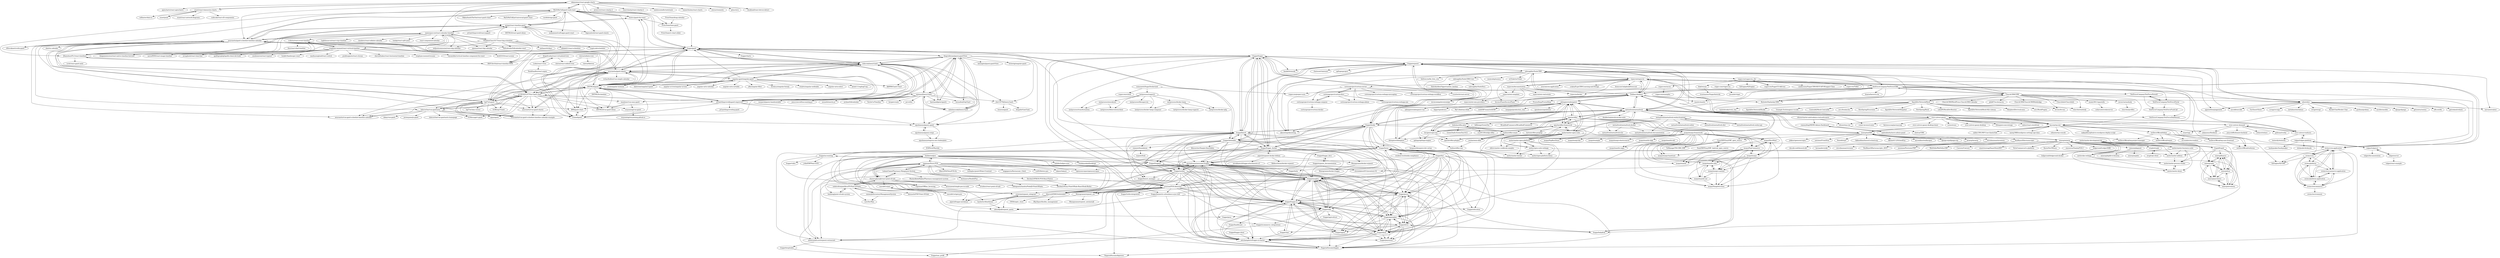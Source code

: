 digraph G {
"rakannimer/react-google-charts" -> "apexcharts/react-apexcharts" ["e"=1]
"rakannimer/react-google-charts" -> "esnet/react-timeseries-charts"
"rakannimer/react-google-charts" -> "MaTeMaTuK/gantt-task-react"
"rakannimer/react-google-charts" -> "jerairrest/react-chartjs-2" ["e"=1]
"rakannimer/react-google-charts" -> "hustcc/gantt-for-react"
"rakannimer/react-google-charts" -> "reactchartjs/react-chartjs-2" ["e"=1]
"rakannimer/react-google-charts" -> "guiqui/react-timeline-gantt"
"rakannimer/react-google-charts" -> "frappe/gantt"
"rakannimer/react-google-charts" -> "iamhosseindhv/notistack" ["e"=1]
"rakannimer/react-google-charts" -> "namespace-ee/react-calendar-timeline"
"rakannimer/react-google-charts" -> "neuronetio/gantt-schedule-timeline-calendar"
"rakannimer/react-google-charts" -> "tannerlinsley/react-charts" ["e"=1]
"rakannimer/react-google-charts" -> "nteract/semiotic" ["e"=1]
"rakannimer/react-google-charts" -> "plouc/nivo" ["e"=1]
"rakannimer/react-google-charts" -> "duskload/react-device-detect" ["e"=1]
"salesagility/SuiteCRM" -> "espocrm/espocrm"
"salesagility/SuiteCRM" -> "YetiForceCompany/YetiForceCRM"
"salesagility/SuiteCRM" -> "Dolibarr/dolibarr"
"salesagility/SuiteCRM" -> "mautic/mautic" ["e"=1]
"salesagility/SuiteCRM" -> "akaunting/akaunting" ["e"=1]
"salesagility/SuiteCRM" -> "frappe/erpnext"
"salesagility/SuiteCRM" -> "fatfreecrm/fat_free_crm" ["e"=1]
"salesagility/SuiteCRM" -> "Bottelet/DaybydayCRM" ["e"=1]
"salesagility/SuiteCRM" -> "invoiceninja/invoiceninja" ["e"=1]
"salesagility/SuiteCRM" -> "InvoicePlane/InvoicePlane" ["e"=1]
"salesagility/SuiteCRM" -> "salesagility/SuiteCRM-Core"
"salesagility/SuiteCRM" -> "monicahq/monica" ["e"=1]
"salesagility/SuiteCRM" -> "osTicket/osTicket" ["e"=1]
"salesagility/SuiteCRM" -> "odoo/odoo"
"salesagility/SuiteCRM" -> "sugarcrm/sugarcrm_dev"
"odoo/odoo" -> "frappe/erpnext"
"odoo/odoo" -> "scrapy/scrapy" ["e"=1]
"odoo/odoo" -> "metabase/metabase" ["e"=1]
"odoo/odoo" -> "mirumee/saleor" ["e"=1]
"odoo/odoo" -> "strapi/strapi" ["e"=1]
"odoo/odoo" -> "RocketChat/Rocket.Chat" ["e"=1]
"odoo/odoo" -> "appsmithorg/appsmith" ["e"=1]
"odoo/odoo" -> "grafana/grafana" ["e"=1]
"odoo/odoo" -> "ansible/ansible" ["e"=1]
"odoo/odoo" -> "django/django" ["e"=1]
"odoo/odoo" -> "getsentry/sentry" ["e"=1]
"odoo/odoo" -> "n8n-io/n8n" ["e"=1]
"odoo/odoo" -> "nocodb/nocodb" ["e"=1]
"odoo/odoo" -> "getredash/redash" ["e"=1]
"odoo/odoo" -> "TryGhost/Ghost" ["e"=1]
"frappe/erpnext" -> "frappe/frappe"
"frappe/erpnext" -> "odoo/odoo"
"frappe/erpnext" -> "frappe/bench"
"frappe/erpnext" -> "Dolibarr/dolibarr"
"frappe/erpnext" -> "frappe/frappe_docker"
"frappe/erpnext" -> "akaunting/akaunting" ["e"=1]
"frappe/erpnext" -> "chatwoot/chatwoot" ["e"=1]
"frappe/erpnext" -> "frappe/books"
"frappe/erpnext" -> "knadh/listmonk" ["e"=1]
"frappe/erpnext" -> "salesagility/SuiteCRM"
"frappe/erpnext" -> "opf/openproject" ["e"=1]
"frappe/erpnext" -> "metasfresh/metasfresh"
"frappe/erpnext" -> "appsmithorg/appsmith" ["e"=1]
"frappe/erpnext" -> "nocodb/nocodb" ["e"=1]
"frappe/erpnext" -> "mirumee/saleor" ["e"=1]
"frappe/frappe" -> "frappe/erpnext"
"frappe/frappe" -> "frappe/bench"
"frappe/frappe" -> "frappe/frappe_docker"
"frappe/frappe" -> "frappe/books"
"frappe/frappe" -> "gavindsouza/awesome-frappe"
"frappe/frappe" -> "frappe/insights"
"frappe/frappe" -> "frappe/mobile"
"frappe/frappe" -> "frappe/datatable"
"frappe/frappe" -> "knadh/listmonk" ["e"=1]
"frappe/frappe" -> "frappe/gantt"
"frappe/frappe" -> "frappe/press"
"frappe/frappe" -> "yrestom/POS-Awesome"
"frappe/frappe" -> "frappe/frappejs"
"frappe/frappe" -> "frappe/frappe-ui"
"frappe/frappe" -> "frappe/hrms"
"frappe/gantt" -> "neuronetio/gantt-schedule-timeline-calendar"
"frappe/gantt" -> "robicch/jQueryGantt"
"frappe/gantt" -> "neuronetio/gantt-elastic"
"frappe/gantt" -> "DHTMLX/gantt"
"frappe/gantt" -> "frappe/datatable"
"frappe/gantt" -> "hql7/wl-gantt"
"frappe/gantt" -> "hustcc/gantt-for-react"
"frappe/gantt" -> "jsGanttImproved/jsgantt-improved"
"frappe/gantt" -> "frappe/frappe"
"frappe/gantt" -> "MaTeMaTuK/gantt-task-react"
"frappe/gantt" -> "d-band/gantt"
"frappe/gantt" -> "frappe/charts" ["e"=1]
"frappe/gantt" -> "w1301625107/Vue-Gantt-chart"
"frappe/gantt" -> "frappe/bench"
"frappe/gantt" -> "thegrubbsian/jquery.ganttView"
"idurar/erp-crm" -> "shelcia/CRM"
"idurar/starter-antd-admin-crud-auth-mern" -> "idurar/erp-crm"
"idurar/starter-antd-admin-crud-auth-mern" -> "rammyblog/MERN-Admin-Dashboard"
"rammyblog/MERN-Admin-Dashboard" -> "androidneha/mern-admin-panel"
"frappe/datatable" -> "frappe/accounting"
"frappe/datatable" -> "frappe/frappe-ui"
"frappe/datatable" -> "frappe/frappejs"
"frappe/datatable" -> "frappe/bench"
"frappe/datatable" -> "frappe/insights"
"frappe/datatable" -> "frappe/mobile"
"frappe/datatable" -> "frappe/hrms"
"frappe/datatable" -> "erpnext/foundation"
"frappe/datatable" -> "frappe/gantt"
"frappe/datatable" -> "gavindsouza/awesome-frappe"
"frappe/datatable" -> "fiduswriter/Simple-DataTables" ["e"=1]
"frappe/datatable" -> "frappe/gameplan"
"frappe/datatable" -> "frappe/frappe_docker"
"frappe/datatable" -> "frappe/frappe"
"frappe/datatable" -> "frappe/desk"
"Dolibarr/dolibarr" -> "frappe/erpnext"
"Dolibarr/dolibarr" -> "salesagility/SuiteCRM"
"Dolibarr/dolibarr" -> "akaunting/akaunting" ["e"=1]
"Dolibarr/dolibarr" -> "metasfresh/metasfresh"
"Dolibarr/dolibarr" -> "YetiForceCompany/YetiForceCRM"
"Dolibarr/dolibarr" -> "inoerp/inoERP"
"Dolibarr/dolibarr" -> "odoo/odoo"
"Dolibarr/dolibarr" -> "InvoicePlane/InvoicePlane" ["e"=1]
"Dolibarr/dolibarr" -> "invoiceninja/invoiceninja" ["e"=1]
"Dolibarr/dolibarr" -> "mautic/mautic" ["e"=1]
"Dolibarr/dolibarr" -> "adempiere/adempiere"
"Dolibarr/dolibarr" -> "opensourcepos/opensourcepos" ["e"=1]
"Dolibarr/dolibarr" -> "crater-invoice/crater" ["e"=1]
"Dolibarr/dolibarr" -> "PrestaShop/PrestaShop" ["e"=1]
"Dolibarr/dolibarr" -> "espocrm/espocrm"
"frappe/books" -> "frappe/frappe"
"frappe/books" -> "frappe/frappejs"
"frappe/books" -> "frappe/frappe_docker"
"frappe/books" -> "frappe/bench"
"frappe/books" -> "frappe/hrms"
"frappe/books" -> "frappe/insights"
"frappe/books" -> "frappe/erpnext"
"frappe/books" -> "akaunting/akaunting" ["e"=1]
"frappe/books" -> "frappe/datatable"
"frappe/books" -> "frappe/frappe-ui"
"frappe/books" -> "metasfresh/metasfresh"
"frappe/books" -> "frappe/press"
"frappe/books" -> "frappe/lms"
"frappe/books" -> "frappe/gameplan"
"frappe/books" -> "gavindsouza/awesome-frappe"
"LalanaChami/Pharmacy-Mangment-System" -> "heshanera/HealthPlus"
"LalanaChami/Pharmacy-Mangment-System" -> "tngoman/Store-POS"
"LalanaChami/Pharmacy-Mangment-System" -> "shanmugharajk/react-point-of-sale"
"LalanaChami/Pharmacy-Mangment-System" -> "MusheAbdulHakim/Pharmacy-management-system"
"frappe/frappe_docker" -> "frappe/bench"
"frappe/frappe_docker" -> "frappe/mobile"
"frappe/frappe_docker" -> "frappe/frappe"
"frappe/frappe_docker" -> "pipech/erpnext-docker-debian"
"frappe/frappe_docker" -> "frappe/helm"
"frappe/frappe_docker" -> "yrestom/POS-Awesome"
"frappe/frappe_docker" -> "gavindsouza/awesome-frappe"
"frappe/frappe_docker" -> "frappe/insights"
"frappe/frappe_docker" -> "frappe/erpnext"
"frappe/frappe_docker" -> "yrestom/erpnext_telegram"
"frappe/frappe_docker" -> "Monogramm/docker-erpnext"
"frappe/frappe_docker" -> "frappe/frappe-ui"
"frappe/frappe_docker" -> "frappe/press"
"frappe/frappe_docker" -> "frappe/frappe_docs"
"frappe/frappe_docker" -> "frappe/books"
"namespace-ee/react-calendar-timeline" -> "StephenChou1017/react-big-scheduler"
"namespace-ee/react-calendar-timeline" -> "guiqui/react-timeline-gantt"
"namespace-ee/react-calendar-timeline" -> "intljusticemission/react-big-calendar" ["e"=1]
"namespace-ee/react-calendar-timeline" -> "Lighthouse-io/react-visjs-timeline"
"namespace-ee/react-calendar-timeline" -> "JSainsburyPLC/react-timelines"
"namespace-ee/react-calendar-timeline" -> "jquense/react-big-calendar" ["e"=1]
"namespace-ee/react-calendar-timeline" -> "BHP-DevHub/react-timeline-9000"
"namespace-ee/react-calendar-timeline" -> "neuronetio/gantt-schedule-timeline-calendar"
"namespace-ee/react-calendar-timeline" -> "clauderic/react-infinite-calendar" ["e"=1]
"namespace-ee/react-calendar-timeline" -> "rcdexta/react-event-timeline"
"namespace-ee/react-calendar-timeline" -> "stephane-monnot/react-vertical-timeline"
"namespace-ee/react-calendar-timeline" -> "thegamenicorus/react-native-timeline-listview" ["e"=1]
"namespace-ee/react-calendar-timeline" -> "tomkp/react-split-pane" ["e"=1]
"namespace-ee/react-calendar-timeline" -> "react-component/calendar" ["e"=1]
"namespace-ee/react-calendar-timeline" -> "fullcalendar/fullcalendar-react" ["e"=1]
"neuronetio/gantt-elastic" -> "neuronetio/gantt-schedule-timeline-calendar"
"neuronetio/gantt-elastic" -> "neuronetio/vue-gantt-elastic"
"neuronetio/gantt-elastic" -> "frappe/gantt"
"neuronetio/gantt-elastic" -> "w1301625107/Vue-Gantt-chart"
"neuronetio/gantt-elastic" -> "DHTMLX/gantt"
"neuronetio/gantt-elastic" -> "hql7/wl-gantt"
"neuronetio/gantt-elastic" -> "robicch/jQueryGantt"
"neuronetio/gantt-elastic" -> "neuronetio/vue-gantt-schedule-timeline-calendar"
"neuronetio/gantt-elastic" -> "InfectoOne/vue-ganttastic"
"neuronetio/gantt-elastic" -> "mamboer/vue-easy-gantt"
"neuronetio/gantt-elastic" -> "jsGanttImproved/jsgantt-improved"
"neuronetio/gantt-elastic" -> "DHTMLX/vue-gantt-demo"
"neuronetio/gantt-elastic" -> "angular-gantt/angular-gantt"
"neuronetio/gantt-elastic" -> "d-band/gantt"
"neuronetio/gantt-elastic" -> "richardtallent/vue-simple-calendar" ["e"=1]
"seven1m/onebody" -> "churchio/profiles"
"frappe/bench" -> "frappe/frappe"
"frappe/bench" -> "frappe/frappe_docker"
"frappe/bench" -> "frappe/mobile"
"frappe/bench" -> "frappe/erpnext"
"frappe/bench" -> "gavindsouza/awesome-frappe"
"frappe/bench" -> "frappe/insights"
"frappe/bench" -> "frappe/frappe-ui"
"frappe/bench" -> "frappe/datatable"
"frappe/bench" -> "frappe/hrms"
"frappe/bench" -> "erpnext/foundation"
"frappe/bench" -> "frappe/bench_manager"
"frappe/bench" -> "frappe/press"
"frappe/bench" -> "frappe/books"
"frappe/bench" -> "frappe/accounting"
"frappe/bench" -> "frappe/frappejs"
"gavindsouza/awesome-frappe" -> "frappe/insights"
"gavindsouza/awesome-frappe" -> "frappe/frappe-ui"
"gavindsouza/awesome-frappe" -> "NagariaHussain/doppio"
"gavindsouza/awesome-frappe" -> "frappe/wiki"
"gavindsouza/awesome-frappe" -> "bhavesh95863/whitelabel"
"gavindsouza/awesome-frappe" -> "netchampfaris/frappe-ui-starter"
"gavindsouza/awesome-frappe" -> "frappe/gameplan"
"gavindsouza/awesome-frappe" -> "frappe/press"
"gavindsouza/awesome-frappe" -> "quantumbitcore/erpnext-restaurant"
"gavindsouza/awesome-frappe" -> "yrestom/POS-Awesome"
"gavindsouza/awesome-frappe" -> "frappe/mobile"
"gavindsouza/awesome-frappe" -> "Monogramm/erpnext_ocr"
"gavindsouza/awesome-frappe" -> "frappe/helm"
"gavindsouza/awesome-frappe" -> "NagariaHussain/digistore"
"gavindsouza/awesome-frappe" -> "frappe/desk"
"StephenChou1017/react-big-scheduler" -> "namespace-ee/react-calendar-timeline"
"StephenChou1017/react-big-scheduler" -> "intljusticemission/react-big-calendar" ["e"=1]
"StephenChou1017/react-big-scheduler" -> "JSainsburyPLC/react-timelines"
"StephenChou1017/react-big-scheduler" -> "jquense/react-big-calendar" ["e"=1]
"StephenChou1017/react-big-scheduler" -> "guiqui/react-timeline-gantt"
"StephenChou1017/react-big-scheduler" -> "nathanstitt/dayz"
"StephenChou1017/react-big-scheduler" -> "aldabil21/react-scheduler"
"StephenChou1017/react-big-scheduler" -> "Legitcode/scheduler"
"StephenChou1017/react-big-scheduler" -> "fullcalendar/fullcalendar-react" ["e"=1]
"StephenChou1017/react-big-scheduler" -> "BHP-DevHub/react-timeline-9000"
"w1301625107/Vue-Gantt-chart" -> "hql7/wl-gantt"
"w1301625107/Vue-Gantt-chart" -> "InfectoOne/vue-ganttastic"
"w1301625107/Vue-Gantt-chart" -> "neuronetio/gantt-elastic"
"w1301625107/Vue-Gantt-chart" -> "neuronetio/gantt-schedule-timeline-calendar"
"w1301625107/Vue-Gantt-chart" -> "neuronetio/vue-gantt-elastic"
"w1301625107/Vue-Gantt-chart" -> "DHTMLX/gantt"
"w1301625107/Vue-Gantt-chart" -> "neuronetio/vue-gantt-schedule-timeline-calendar-example"
"w1301625107/Vue-Gantt-chart" -> "neuronetio/vue-gantt-schedule-timeline-calendar"
"w1301625107/Vue-Gantt-chart" -> "FEMessage/v-gantt"
"w1301625107/Vue-Gantt-chart" -> "GGBeng1/Gantt"
"w1301625107/Vue-Gantt-chart" -> "xpyjs/gantt"
"w1301625107/Vue-Gantt-chart" -> "mamboer/vue-easy-gantt"
"w1301625107/Vue-Gantt-chart" -> "wuyaoxing/vue-gantt"
"w1301625107/Vue-Gantt-chart" -> "jsGanttImproved/jsgantt-improved"
"w1301625107/Vue-Gantt-chart" -> "DHTMLX/vue-gantt-demo"
"axelor/axelor-open-suite" -> "axelor/axelor-open-platform"
"axelor/axelor-open-suite" -> "axelor/open-suite-webapp"
"axelor/axelor-open-suite" -> "metasfresh/metasfresh"
"axelor/axelor-open-suite" -> "axelor/axelor-addons"
"axelor/axelor-open-suite" -> "axelor/axelor-docker"
"axelor/axelor-open-suite" -> "adempiere/adempiere"
"axelor/axelor-open-suite" -> "apache/ofbiz-framework"
"axelor/axelor-open-suite" -> "axelor/open-platform-demo"
"axelor/axelor-open-suite" -> "idempiere/idempiere"
"axelor/axelor-open-suite" -> "oldrev/axelor-cookbook-samples"
"tngoman/Offline_Invoicing" -> "tngoman/Store-POS"
"tngoman/Store-POS" -> "tngoman/Offline_Invoicing"
"tngoman/Store-POS" -> "shanmugharajk/react-point-of-sale"
"tngoman/Store-POS" -> "bailabs/tailpos"
"tngoman/Store-POS" -> "lakasir/lakasir" ["e"=1]
"tngoman/Store-POS" -> "Blair2004/NexoPOS-4x" ["e"=1]
"tngoman/Store-POS" -> "aldoignatachandra/NodeJS-PointOfSales"
"tngoman/Store-POS" -> "LalanaChami/Pharmacy-Mangment-System"
"tngoman/Store-POS" -> "opensourcepos/opensourcepos" ["e"=1]
"tngoman/Store-POS" -> "chrisidakwo/EFLInventory-V2" ["e"=1]
"tngoman/Store-POS" -> "turkogluc/pointOfSale-Frontend"
"tngoman/Store-POS" -> "hanlinag/point-of-sale-system"
"tngoman/Store-POS" -> "anggaprytn/Restaurant_Client"
"tngoman/Store-POS" -> "Derida23/PIXOS-POS-ReactNative"
"tngoman/Store-POS" -> "yrestom/POS-Awesome"
"tngoman/Store-POS" -> "tcd93/flutter-pos"
"stephane-monnot/react-vertical-timeline" -> "rcdexta/react-event-timeline"
"stephane-monnot/react-vertical-timeline" -> "prabhuignoto/react-chrono" ["e"=1]
"stephane-monnot/react-vertical-timeline" -> "aaron9000/react-image-timeline"
"stephane-monnot/react-vertical-timeline" -> "arunghosh/react-time-line"
"stephane-monnot/react-vertical-timeline" -> "sherubthakur/react-horizontal-timeline"
"stephane-monnot/react-vertical-timeline" -> "namespace-ee/react-calendar-timeline"
"stephane-monnot/react-vertical-timeline" -> "stephane-monnot/resume"
"stephane-monnot/react-vertical-timeline" -> "veysiyildiz/vertical-timeline-component-for-react"
"stephane-monnot/react-vertical-timeline" -> "JSainsburyPLC/react-timelines"
"stephane-monnot/react-vertical-timeline" -> "kirill3333/react-avatar" ["e"=1]
"stephane-monnot/react-vertical-timeline" -> "apollographql/apollo-client-devtools" ["e"=1]
"stephane-monnot/react-vertical-timeline" -> "thegamenicorus/react-native-timeline-listview" ["e"=1]
"stephane-monnot/react-vertical-timeline" -> "catalinmiron/react-typical" ["e"=1]
"stephane-monnot/react-vertical-timeline" -> "luukdv/hamburger-react" ["e"=1]
"stephane-monnot/react-vertical-timeline" -> "markusenglund/react-switch" ["e"=1]
"neuronetio/gantt-schedule-timeline-calendar" -> "neuronetio/gantt-elastic"
"neuronetio/gantt-schedule-timeline-calendar" -> "frappe/gantt"
"neuronetio/gantt-schedule-timeline-calendar" -> "w1301625107/Vue-Gantt-chart"
"neuronetio/gantt-schedule-timeline-calendar" -> "hql7/wl-gantt"
"neuronetio/gantt-schedule-timeline-calendar" -> "DHTMLX/gantt"
"neuronetio/gantt-schedule-timeline-calendar" -> "neuronetio/vue-gantt-schedule-timeline-calendar"
"neuronetio/gantt-schedule-timeline-calendar" -> "robicch/jQueryGantt"
"neuronetio/gantt-schedule-timeline-calendar" -> "InfectoOne/vue-ganttastic"
"neuronetio/gantt-schedule-timeline-calendar" -> "MaTeMaTuK/gantt-task-react"
"neuronetio/gantt-schedule-timeline-calendar" -> "guiqui/react-timeline-gantt"
"neuronetio/gantt-schedule-timeline-calendar" -> "namespace-ee/react-calendar-timeline"
"neuronetio/gantt-schedule-timeline-calendar" -> "neuronetio/vue-gantt-schedule-timeline-calendar-example"
"neuronetio/gantt-schedule-timeline-calendar" -> "nhn/tui.calendar" ["e"=1]
"neuronetio/gantt-schedule-timeline-calendar" -> "ANovokmet/svelte-gantt" ["e"=1]
"neuronetio/gantt-schedule-timeline-calendar" -> "neuronetio/vue-gantt-elastic"
"MaTeMaTuK/gantt-task-react" -> "IBM/gantt-chart"
"MaTeMaTuK/gantt-task-react" -> "guiqui/react-timeline-gantt"
"MaTeMaTuK/gantt-task-react" -> "d-band/gantt"
"MaTeMaTuK/gantt-task-react" -> "neuronetio/gantt-schedule-timeline-calendar"
"MaTeMaTuK/gantt-task-react" -> "mohammed-io/frappe-gantt-react"
"MaTeMaTuK/gantt-task-react" -> "frappe/gantt"
"MaTeMaTuK/gantt-task-react" -> "JSainsburyPLC/react-timelines"
"MaTeMaTuK/gantt-task-react" -> "NikitaSmithTheOne/react-gantt-chart"
"MaTeMaTuK/gantt-task-react" -> "hustcc/gantt-for-react"
"MaTeMaTuK/gantt-task-react" -> "MaTeMaTuK/pcf-universal-gantt-chart"
"MaTeMaTuK/gantt-task-react" -> "ANovokmet/svelte-gantt" ["e"=1]
"MaTeMaTuK/gantt-task-react" -> "worktile/ngx-gantt" ["e"=1]
"MaTeMaTuK/gantt-task-react" -> "bignumlock/react-gantt-elastic"
"MaTeMaTuK/gantt-task-react" -> "ProtoTeam/time-gantt"
"MaTeMaTuK/gantt-task-react" -> "rakannimer/react-google-charts"
"guiqui/react-timeline-gantt" -> "DHTMLX/react-gantt-demo"
"guiqui/react-timeline-gantt" -> "JSainsburyPLC/react-timelines"
"guiqui/react-timeline-gantt" -> "MaTeMaTuK/gantt-task-react"
"guiqui/react-timeline-gantt" -> "IBM/gantt-chart"
"guiqui/react-timeline-gantt" -> "hustcc/gantt-for-react"
"guiqui/react-timeline-gantt" -> "namespace-ee/react-calendar-timeline"
"guiqui/react-timeline-gantt" -> "d-band/gantt"
"guiqui/react-timeline-gantt" -> "jsGanttImproved/react-jsgantt"
"guiqui/react-timeline-gantt" -> "mohammed-io/frappe-gantt-react"
"guiqui/react-timeline-gantt" -> "neuronetio/gantt-schedule-timeline-calendar"
"guiqui/react-timeline-gantt" -> "bignumlock/react-gantt-elastic"
"frappe/hrms" -> "frappe/insights"
"frappe/hrms" -> "frappe/frappe-ui"
"frappe/hrms" -> "frappe/helpdesk"
"frappe/hrms" -> "frappe/gameplan"
"frappe/hrms" -> "frappe/desk"
"frappe/hrms" -> "resilient-tech/india-compliance"
"frappe/hrms" -> "frappe/education"
"frappe/hrms" -> "frappe/lms"
"frappe/hrms" -> "frappe/press"
"frappe/hrms" -> "frappe/drive"
"frappe/hrms" -> "frappe/wiki"
"frappe/hrms" -> "netchampfaris/frappe-ui-starter"
"frappe/hrms" -> "gavindsouza/awesome-frappe"
"frappe/hrms" -> "NagariaHussain/doppio"
"frappe/hrms" -> "quantumbitcore/erpnext-restaurant"
"wp-erp/wp-erp" -> "inoerp/inoERP"
"wp-erp/wp-erp" -> "weDevsOfficial/wp-project-manager"
"wp-erp/wp-erp" -> "weDevsOfficial/dokan"
"wp-erp/wp-erp" -> "weDevsOfficial/weforms"
"wp-erp/wp-erp" -> "metasfresh/metasfresh"
"wp-erp/wp-erp" -> "weDevsOfficial/wepos"
"wp-erp/wp-erp" -> "mikejolley/github-to-wordpress-deploy-script" ["e"=1]
"wp-erp/wp-erp" -> "sabbir1991/WP-User-Quick-Edit"
"wp-erp/wp-erp" -> "oroinc/crm-application"
"wp-erp/wp-erp" -> "tareq1988/wordpress-settings-api-class" ["e"=1]
"wp-erp/wp-erp" -> "ediamin/wp-console"
"wp-erp/wp-erp" -> "espocrm/espocrm"
"ever-co/ever-demand" -> "ever-co/ever-gauzy"
"ever-co/ever-demand" -> "ozkanonur/feednext"
"ever-co/ever-demand" -> "ever-co/ever-traduora"
"ever-co/ever-demand" -> "stelace/stelace" ["e"=1]
"ever-co/ever-demand" -> "staart/api" ["e"=1]
"ever-co/ever-demand" -> "gobeam/truthy" ["e"=1]
"ever-co/ever-demand" -> "juicycleff/ultimate-backend" ["e"=1]
"ever-co/ever-gauzy" -> "ever-co/ever-demand"
"ever-co/ever-gauzy" -> "ever-co/ever-traduora"
"ever-co/ever-gauzy" -> "metasfresh/metasfresh"
"ever-co/ever-gauzy" -> "fairnesscoop/permacoop"
"ever-co/ever-gauzy" -> "frappe/books"
"ever-co/ever-gauzy" -> "ever-co/ever-gauzy-desktop-timer"
"ever-co/ever-gauzy" -> "idurar/erp-crm"
"ever-co/ever-gauzy" -> "erxes/erxes" ["e"=1]
"ever-co/ever-gauzy" -> "ever-co/ever-gauzy-desktop"
"ever-co/ever-gauzy" -> "ozkanonur/feednext"
"ever-co/ever-gauzy" -> "staart/api" ["e"=1]
"ever-co/ever-gauzy" -> "wp-erp/wp-erp"
"ever-co/ever-gauzy" -> "iDempiere-micro/erpjs"
"ever-co/ever-gauzy" -> "crater-invoice/crater" ["e"=1]
"ever-co/ever-gauzy" -> "saleor/react-storefront" ["e"=1]
"inoerp/inoERP" -> "wp-erp/wp-erp"
"inoerp/inoERP" -> "mixerp/mixerp"
"inoerp/inoERP" -> "EasyERP/EasyERP_open_source"
"inoerp/inoERP" -> "Dolibarr/dolibarr"
"inoerp/inoERP" -> "Akshat4112/SchoolErp" ["e"=1]
"inoerp/inoERP" -> "micwallace/wallacepos" ["e"=1]
"inoerp/inoERP" -> "metasfresh/metasfresh"
"inoerp/inoERP" -> "django-erp/django-erp" ["e"=1]
"inoerp/inoERP" -> "laraerp/laraerp"
"inoerp/inoERP" -> "jekkos/opensourcepos" ["e"=1]
"inoerp/inoERP" -> "NeoRazorX/facturascripts"
"inoerp/inoERP" -> "notrinos/FrontHrm" ["e"=1]
"inoerp/inoERP" -> "Nexedi/erp5"
"inoerp/inoERP" -> "stevebauman/inventory"
"inoerp/inoERP" -> "fakharkhan/laravel-school-erp"
"metasfresh/metasfresh" -> "adempiere/adempiere"
"metasfresh/metasfresh" -> "axelor/axelor-open-suite"
"metasfresh/metasfresh" -> "ilscipio/scipio-erp"
"metasfresh/metasfresh" -> "idempiere/idempiere"
"metasfresh/metasfresh" -> "apache/ofbiz-framework"
"metasfresh/metasfresh" -> "Dolibarr/dolibarr"
"metasfresh/metasfresh" -> "axelor/axelor-open-platform"
"metasfresh/metasfresh" -> "metasfresh/metasfresh-webui-frontend"
"metasfresh/metasfresh" -> "frappe/erpnext"
"metasfresh/metasfresh" -> "ever-co/ever-gauzy"
"metasfresh/metasfresh" -> "frappe/books"
"metasfresh/metasfresh" -> "doublechaintech/scm-biz-suite" ["e"=1]
"metasfresh/metasfresh" -> "EasyERP/EasyERP_open_source"
"metasfresh/metasfresh" -> "wp-erp/wp-erp"
"metasfresh/metasfresh" -> "apache/ofbiz"
"espocrm/espocrm" -> "espocrm/documentation"
"espocrm/espocrm" -> "salesagility/SuiteCRM"
"espocrm/espocrm" -> "YetiForceCompany/YetiForceCRM"
"espocrm/espocrm" -> "oroinc/crm-application"
"espocrm/espocrm" -> "espocrm/ext-template"
"espocrm/espocrm" -> "wp-erp/wp-erp"
"espocrm/espocrm" -> "ChurchCRM/CRM"
"espocrm/espocrm" -> "Bottelet/DaybydayCRM" ["e"=1]
"espocrm/espocrm" -> "oroinc/crm"
"espocrm/espocrm" -> "espocrm/docker"
"espocrm/espocrm" -> "Dolibarr/dolibarr"
"espocrm/espocrm" -> "freescout-helpdesk/freescout" ["e"=1]
"espocrm/espocrm" -> "orocrm/crm-application" ["e"=1]
"espocrm/espocrm" -> "o-data/EspoCRM-Learning-and-Design"
"espocrm/espocrm" -> "cortezaproject/corteza-server"
"oroinc/crm" -> "oroinc/crm-application"
"oroinc/crm" -> "oroinc/platform"
"oroinc/crm" -> "oroinc/orocommerce"
"oroinc/crm" -> "oroinc/platform-application"
"oroinc/crm" -> "oroinc/orocommerce-application"
"oroinc/crm" -> "X2Engine/X2CRM"
"rcdexta/react-event-timeline" -> "stephane-monnot/react-vertical-timeline"
"rcdexta/react-event-timeline" -> "arunghosh/react-time-line"
"rcdexta/react-event-timeline" -> "aaron9000/react-image-timeline"
"rcdexta/react-event-timeline" -> "ftes/react-dual-timeline"
"tolgee/tolgee-platform" -> "tolgee/tolgee-js"
"tolgee/tolgee-platform" -> "ever-co/ever-traduora"
"tolgee/tolgee-platform" -> "slicknode/slicknode"
"tolgee/tolgee-platform" -> "laudspeaker/laudspeaker" ["e"=1]
"oroinc/platform" -> "oroinc/orocommerce"
"oroinc/platform" -> "oroinc/crm"
"oroinc/platform" -> "oroinc/platform-application"
"oroinc/platform" -> "oroinc/orocommerce-application"
"frappe/press" -> "frappe/insights"
"frappe/press" -> "frappe/agent"
"frappe/press" -> "frappe/desk"
"frappe/press" -> "frappe/frappe-ui"
"frappe/press" -> "frappe/gameplan"
"frappe/press" -> "netchampfaris/frappe-ui-starter"
"frappe/press" -> "frappe/drive"
"frappe/press" -> "NagariaHussain/doppio"
"apache/ofbiz-framework" -> "apache/ofbiz-plugins"
"apache/ofbiz-framework" -> "apache/ofbiz"
"apache/ofbiz-framework" -> "ilscipio/scipio-erp"
"apache/ofbiz-framework" -> "adempiere/adempiere"
"apache/ofbiz-framework" -> "moqui/moqui-framework"
"apache/ofbiz-framework" -> "metasfresh/metasfresh"
"apache/ofbiz-framework" -> "axelor/axelor-open-suite"
"apache/ofbiz-framework" -> "axelor/axelor-open-platform"
"apache/ofbiz-framework" -> "hotwax/ofbiz-graphql"
"sazanrjb/InventoryManagementSystem" -> "sadatrafsanjani/JavaFX-Point-of-Sales"
"sazanrjb/InventoryManagementSystem" -> "vatri/InvMan"
"ChurchCRM/CRM" -> "ChurchInfo/ChurchInfo"
"ChurchCRM/CRM" -> "bvcms/bvcms"
"ChurchCRM/CRM" -> "espocrm/espocrm"
"ChurchCRM/CRM" -> "monty5811/apostello"
"ChurchCRM/CRM" -> "wp-erp/wp-erp"
"ChurchCRM/CRM" -> "seven1m/onebody"
"ChurchCRM/CRM" -> "SparkDevNetwork/Rock"
"ChurchCRM/CRM" -> "oroinc/crm-application"
"ChurchCRM/CRM" -> "ChurchCRM/WordPress-ChurchCRM-Calendar"
"ChurchCRM/CRM" -> "YetiForceCompany/YetiForceCRM"
"ChurchCRM/CRM" -> "phili67/ecclesiacrm"
"ChurchCRM/CRM" -> "salesagility/SuiteCRM"
"ChurchCRM/CRM" -> "churchio/onebody" ["e"=1]
"ChurchCRM/CRM" -> "ChurchCRM/ChurchCRMMobileApp"
"ChurchCRM/CRM" -> "Bottelet/DaybydayCRM" ["e"=1]
"Lodin/react-vtree" -> "diogofcunha/react-virtualized-tree"
"Lodin/react-vtree" -> "NeekSandhu/react-aspen"
"hql7/wl-gantt" -> "w1301625107/Vue-Gantt-chart"
"hql7/wl-gantt" -> "neuronetio/gantt-schedule-timeline-calendar"
"hql7/wl-gantt" -> "neuronetio/gantt-elastic"
"hql7/wl-gantt" -> "neuronetio/vue-gantt-elastic"
"hql7/wl-gantt" -> "neuronetio/vue-gantt-schedule-timeline-calendar-example"
"hql7/wl-gantt" -> "FEMessage/v-gantt"
"hql7/wl-gantt" -> "d-band/gantt"
"hql7/wl-gantt" -> "GGBeng1/Gantt"
"hql7/wl-gantt" -> "DHTMLX/gantt"
"hql7/wl-gantt" -> "InfectoOne/vue-ganttastic"
"hql7/wl-gantt" -> "frappe/gantt"
"hql7/wl-gantt" -> "neuronetio/vue-gantt-schedule-timeline-calendar"
"hql7/wl-gantt" -> "xpyjs/gantt"
"hql7/wl-gantt" -> "IBM/gantt-chart"
"hql7/wl-gantt" -> "hql7/wl-bim-viewer"
"robicch/jQueryGantt" -> "thegrubbsian/jquery.ganttView"
"robicch/jQueryGantt" -> "frappe/gantt"
"robicch/jQueryGantt" -> "DHTMLX/gantt"
"robicch/jQueryGantt" -> "taitems/jQuery.Gantt"
"robicch/jQueryGantt" -> "jsGanttImproved/jsgantt-improved"
"robicch/jQueryGantt" -> "angular-gantt/angular-gantt"
"robicch/jQueryGantt" -> "mbielanczuk/jQuery.Gantt"
"robicch/jQueryGantt" -> "neuronetio/gantt-elastic"
"robicch/jQueryGantt" -> "neuronetio/gantt-schedule-timeline-calendar"
"robicch/jQueryGantt" -> "ybx13579/jQuery.Gantt"
"robicch/jQueryGantt" -> "oguzhanoya/jquery-gantt"
"robicch/jQueryGantt" -> "bastianallgeier/gantti" ["e"=1]
"robicch/jQueryGantt" -> "hql7/wl-gantt"
"robicch/jQueryGantt" -> "d-band/gantt"
"robicch/jQueryGantt" -> "w1301625107/Vue-Gantt-chart"
"xtuple/xtuple" -> "xtuple/qt-client"
"YetiForceCompany/YetiForceCRM" -> "salesagility/SuiteCRM"
"YetiForceCompany/YetiForceCRM" -> "espocrm/espocrm"
"YetiForceCompany/YetiForceCRM" -> "YetiForceCompany/YetiForcePortal"
"YetiForceCompany/YetiForceCRM" -> "Dolibarr/dolibarr"
"YetiForceCompany/YetiForceCRM" -> "oroinc/crm-application"
"YetiForceCompany/YetiForceCRM" -> "YetiForceCompany/YetiForcePortal2"
"YetiForceCompany/YetiForceCRM" -> "Bottelet/DaybydayCRM" ["e"=1]
"YetiForceCompany/YetiForceCRM" -> "metasfresh/metasfresh"
"YetiForceCompany/YetiForceCRM" -> "akaunting/akaunting" ["e"=1]
"YetiForceCompany/YetiForceCRM" -> "wp-erp/wp-erp"
"YetiForceCompany/YetiForceCRM" -> "InvoicePlane/InvoicePlane" ["e"=1]
"YetiForceCompany/YetiForceCRM" -> "krayin/laravel-crm" ["e"=1]
"YetiForceCompany/YetiForceCRM" -> "ChurchCRM/CRM"
"YetiForceCompany/YetiForceCRM" -> "X2Engine/X2CRM"
"YetiForceCompany/YetiForceCRM" -> "ever-co/ever-gauzy"
"apache/ofbiz" -> "apache/ofbiz-framework"
"apache/ofbiz" -> "moqui/moqui-framework"
"apache/ofbiz" -> "adempiere/adempiere"
"apache/ofbiz" -> "apache/ofbiz-plugins"
"apache/ofbiz" -> "bobolau/ofbiz-plus"
"apache/ofbiz" -> "moqui/moqui"
"apache/ofbiz" -> "yeshm/mini-ofbiz"
"apache/ofbiz" -> "ilscipio/scipio-erp"
"apache/ofbiz" -> "billhongs/GreenTea"
"apache/ofbiz" -> "huihoo/ofbiz-smart"
"apache/ofbiz" -> "BroadleafCommerce/BroadleafCommerce" ["e"=1]
"apache/ofbiz" -> "metasfresh/metasfresh"
"apache/ofbiz" -> "moqui/PopCommerce"
"apache/ofbiz" -> "moqui/HiveMind"
"apache/ofbiz" -> "moqui/moqui-hazelcast"
"cheton/infinite-tree" -> "cheton/react-infinite-tree"
"cheton/infinite-tree" -> "cheton/flattree"
"DHTMLX/gantt" -> "frappe/gantt"
"DHTMLX/gantt" -> "robicch/jQueryGantt"
"DHTMLX/gantt" -> "neuronetio/gantt-elastic"
"DHTMLX/gantt" -> "neuronetio/gantt-schedule-timeline-calendar"
"DHTMLX/gantt" -> "hql7/wl-gantt"
"DHTMLX/gantt" -> "w1301625107/Vue-Gantt-chart"
"DHTMLX/gantt" -> "jsGanttImproved/jsgantt-improved"
"DHTMLX/gantt" -> "DHTMLX/scheduler"
"DHTMLX/gantt" -> "DHTMLX/vue-gantt-demo"
"DHTMLX/gantt" -> "taitems/jQuery.Gantt"
"DHTMLX/gantt" -> "d-band/gantt"
"DHTMLX/gantt" -> "angular-gantt/angular-gantt"
"DHTMLX/gantt" -> "IBM/gantt-chart"
"DHTMLX/gantt" -> "guiqui/react-timeline-gantt"
"DHTMLX/gantt" -> "hustcc/gantt-for-react"
"taitems/jQuery.Gantt" -> "thegrubbsian/jquery.ganttView"
"taitems/jQuery.Gantt" -> "mbielanczuk/jQuery.Gantt"
"taitems/jQuery.Gantt" -> "robicch/jQueryGantt"
"taitems/jQuery.Gantt" -> "wesnolte/jOrgChart" ["e"=1]
"taitems/jQuery.Gantt" -> "DHTMLX/gantt"
"taitems/jQuery.Gantt" -> "ybx13579/jQuery.Gantt"
"taitems/jQuery.Gantt" -> "oguzhanoya/jquery-gantt"
"taitems/jQuery.Gantt" -> "bastianallgeier/gantti" ["e"=1]
"taitems/jQuery.Gantt" -> "warpech/jquery-handsontable" ["e"=1]
"taitems/jQuery.Gantt" -> "josscrowcroft/accounting.js" ["e"=1]
"taitems/jQuery.Gantt" -> "oesmith/morris.js" ["e"=1]
"taitems/jQuery.Gantt" -> "arshaw/fullcalendar" ["e"=1]
"taitems/jQuery.Gantt" -> "VeriteCo/Timeline" ["e"=1]
"taitems/jQuery.Gantt" -> "bergie/create" ["e"=1]
"taitems/jQuery.Gantt" -> "javve/list" ["e"=1]
"pipech/erpnext-docker-debian" -> "Monogramm/docker-erpnext"
"pipech/erpnext-docker-debian" -> "Ridhosribumi/docker-erpnext"
"pipech/erpnext-docker-debian" -> "zerodhatech/frappe-attachments-s3"
"pipech/erpnext-docker-debian" -> "frappe/frappe_docker"
"pipech/erpnext-docker-debian" -> "frappe/mobile"
"ProtoTeam/time-gantt" -> "ProtoTeam/rc-chart-slider"
"bhavesh95863/whitelabel" -> "ahmadpak/erpnext_quota"
"bhavesh95863/whitelabel" -> "quantumbitcore/erpnext-restaurant"
"bhavesh95863/whitelabel" -> "gavindsouza/awesome-frappe"
"bhavesh95863/whitelabel" -> "f-9t9it/optic_store"
"bhavesh95863/whitelabel" -> "iRaySpace/facility_management"
"bhavesh95863/whitelabel" -> "yrestom/POS-Awesome"
"ProtoTeam/drag-calendar" -> "ProtoTeam/time-gantt"
"adempiere/adempiere" -> "metasfresh/metasfresh"
"adempiere/adempiere" -> "idempiere/idempiere"
"adempiere/adempiere" -> "apache/ofbiz-framework"
"adempiere/adempiere" -> "apache/ofbiz"
"adempiere/adempiere" -> "ilscipio/scipio-erp"
"adempiere/adempiere" -> "axelor/axelor-open-suite"
"adempiere/adempiere" -> "adempiere/adempiere-vue"
"adempiere/adempiere" -> "Dolibarr/dolibarr"
"adempiere/adempiere" -> "qalingo/qalingo-engine" ["e"=1]
"adempiere/adempiere" -> "axelor/axelor-open-platform"
"adempiere/adempiere" -> "bippo/openbravo"
"adempiere/adempiere" -> "MyCollab/mycollab" ["e"=1]
"adempiere/adempiere" -> "webERP-team/webERP"
"adempiere/adempiere" -> "megagao/production_ssm" ["e"=1]
"adempiere/adempiere" -> "openboxes/openboxes" ["e"=1]
"apache/ofbiz-plugins" -> "apache/ofbiz-framework"
"bobolau/ofbiz-plus" -> "GreenTeaEc/GreenTea1412"
"bobolau/ofbiz-plus" -> "huihoo/ofbiz-smart"
"bobolau/ofbiz-plus" -> "csy2013/freedgo-ofbiz"
"NagariaHussain/doppio" -> "netchampfaris/frappe-ui-starter"
"NagariaHussain/doppio" -> "frappe/frappe-ui"
"NagariaHussain/doppio" -> "NagariaHussain/digistore"
"frappe/insights" -> "frappe/press"
"frappe/insights" -> "frappe/desk"
"frappe/insights" -> "frappe/frappe-ui"
"frappe/insights" -> "frappe/gameplan"
"frappe/insights" -> "frappe/drive"
"frappe/insights" -> "gavindsouza/awesome-frappe"
"frappe/insights" -> "frappe/hrms"
"frappe/insights" -> "NagariaHussain/doppio"
"frappe/insights" -> "yrestom/POS-Awesome"
"frappe/insights" -> "netchampfaris/frappe-ui-starter"
"frappe/insights" -> "quantumbitcore/erpnext-restaurant"
"frappe/insights" -> "frappe/wiki"
"frappe/insights" -> "Monogramm/erpnext_ocr"
"frappe/insights" -> "frappe/helpdesk"
"frappe/insights" -> "frappe/agent"
"diogofcunha/react-virtualized-tree" -> "Lodin/react-vtree"
"diogofcunha/react-virtualized-tree" -> "BHP-DevHub/react-timeline-9000"
"diogofcunha/react-virtualized-tree" -> "cheton/react-infinite-tree"
"ledgersmb/LedgerSMB" -> "ledgersmb/ledgersmb-docker"
"shanmugharajk/react-point-of-sale" -> "tngoman/Store-POS"
"shanmugharajk/react-point-of-sale" -> "aldoignatachandra/NodeJS-PointOfSales"
"shanmugharajk/react-point-of-sale" -> "bailabs/tailpos"
"shanmugharajk/react-point-of-sale" -> "sivadass/react-point-of-sale"
"shanmugharajk/react-point-of-sale" -> "Derida23/Easy-PointOfSale-ReactHook-Redux"
"shanmugharajk/react-point-of-sale" -> "tngoman/Offline_Invoicing"
"shanmugharajk/react-point-of-sale" -> "sadatrafsanjani/JavaFX-Point-of-Sales"
"shanmugharajk/react-point-of-sale" -> "LalanaChami/Pharmacy-Mangment-System"
"shanmugharajk/react-point-of-sale" -> "krissnawat/simple-pos-in-node"
"shanmugharajk/react-point-of-sale" -> "saurabh1e/pos"
"angular-gantt/angular-gantt" -> "robicch/jQueryGantt"
"angular-gantt/angular-gantt" -> "dalestone/angular2-gantt"
"angular-gantt/angular-gantt" -> "DHTMLX/gantt"
"angular-gantt/angular-gantt" -> "angular-ui-tree/angular-ui-tree" ["e"=1]
"angular-gantt/angular-gantt" -> "angular-ui/ui-calendar" ["e"=1]
"angular-gantt/angular-gantt" -> "angular-ui/ui-sortable" ["e"=1]
"angular-gantt/angular-gantt" -> "a8m/angular-filter" ["e"=1]
"angular-gantt/angular-gantt" -> "neuronetio/gantt-elastic"
"angular-gantt/angular-gantt" -> "formly-js/angular-formly" ["e"=1]
"angular-gantt/angular-gantt" -> "vitalets/angular-xeditable" ["e"=1]
"angular-gantt/angular-gantt" -> "angular-ui/ui-select" ["e"=1]
"angular-gantt/angular-gantt" -> "alexk111/ngImgCrop" ["e"=1]
"angular-gantt/angular-gantt" -> "dk8996/Gantt-Chart" ["e"=1]
"angular-gantt/angular-gantt" -> "frappe/gantt"
"angular-gantt/angular-gantt" -> "urish/angular-moment" ["e"=1]
"mbielanczuk/jQuery.Gantt" -> "thegrubbsian/jquery.ganttView"
"mbielanczuk/jQuery.Gantt" -> "taitems/jQuery.Gantt"
"mbielanczuk/jQuery.Gantt" -> "robicch/jQueryGantt"
"mbielanczuk/jQuery.Gantt" -> "oguzhanoya/jquery-gantt"
"weDevsOfficial/dokan" -> "weDevsOfficial/wepos"
"weDevsOfficial/dokan" -> "weDevsOfficial/wp-user-frontend"
"weDevsOfficial/dokan" -> "wcvendors/wcvendors"
"weDevsOfficial/dokan" -> "weDevsOfficial/weforms"
"weDevsOfficial/dokan" -> "weDevsOfficial/wp-project-manager"
"thegrubbsian/jquery.ganttView" -> "mbielanczuk/jQuery.Gantt"
"thegrubbsian/jquery.ganttView" -> "taitems/jQuery.Gantt"
"thegrubbsian/jquery.ganttView" -> "robicch/jQueryGantt"
"thegrubbsian/jquery.ganttView" -> "oguzhanoya/jquery-gantt"
"thegrubbsian/jquery.ganttView" -> "jsGanttImproved/jsgantt-improved"
"thegrubbsian/jquery.ganttView" -> "bastianallgeier/gantti" ["e"=1]
"thegrubbsian/jquery.ganttView" -> "frappe/gantt"
"thegrubbsian/jquery.ganttView" -> "dk8996/Gantt-Chart" ["e"=1]
"thegrubbsian/jquery.ganttView" -> "DHTMLX/gantt"
"thegrubbsian/jquery.ganttView" -> "wesnolte/jOrgChart" ["e"=1]
"thegrubbsian/jquery.ganttView" -> "komagata/jquery.ganttView"
"thegrubbsian/jquery.ganttView" -> "Schweigi/angular-gantt" ["e"=1]
"thegrubbsian/jquery.ganttView" -> "ybx13579/jQuery.Gantt"
"sadatrafsanjani/JavaFX-Point-of-Sales" -> "hanlinag/point-of-sale-system"
"sadatrafsanjani/JavaFX-Point-of-Sales" -> "sazanrjb/InventoryManagementSystem"
"sadatrafsanjani/JavaFX-Point-of-Sales" -> "vatri/InvMan"
"sadatrafsanjani/JavaFX-Point-of-Sales" -> "deenseth/PHP-Point-Of-Sale" ["e"=1]
"sadatrafsanjani/JavaFX-Point-of-Sales" -> "shanmugharajk/react-point-of-sale"
"idempiere/idempiere" -> "adempiere/adempiere"
"idempiere/idempiere" -> "metasfresh/metasfresh"
"idempiere/idempiere" -> "hengsin/idempiere-dev-setup"
"oroinc/crm-application" -> "oroinc/platform-application"
"oroinc/crm-application" -> "oroinc/orocommerce-application"
"oroinc/crm-application" -> "oroinc/crm"
"oroinc/crm-application" -> "oroinc/orocommerce"
"oroinc/crm-application" -> "X2Engine/X2CRM"
"oroinc/crm-application" -> "oroinc/platform"
"oroinc/crm-application" -> "espocrm/espocrm"
"oroinc/orocommerce-application" -> "oroinc/platform-application"
"oroinc/orocommerce-application" -> "oroinc/orocommerce"
"oroinc/orocommerce-application" -> "oroinc/crm-application"
"oroinc/platform-application" -> "oroinc/orocommerce-application"
"oroinc/platform-application" -> "oroinc/orocommerce"
"oroinc/platform-application" -> "oroinc/crm-application"
"SparkDevNetwork/Rock" -> "CentralAZ/Rock-CentralAZ"
"SparkDevNetwork/Rock" -> "bvcms/bvcms"
"SparkDevNetwork/Rock" -> "secc/Avalanche"
"SparkDevNetwork/Rock" -> "NewSpring/Excavator"
"SparkDevNetwork/Rock" -> "SparkDevNetwork/Slingshot"
"SparkDevNetwork/Rock" -> "NewSpring/Rock"
"SparkDevNetwork/Rock" -> "cabal95/RockDevBooster"
"SparkDevNetwork/Rock" -> "SparkDevNetwork/Rock-SQL-Library"
"SparkDevNetwork/Rock" -> "ShepherdDev/rock-misc"
"SparkDevNetwork/Rock" -> "secc/RockPlugins"
"SparkDevNetwork/Rock" -> "taylorbrooks/rock_rms"
"SparkDevNetwork/Rock" -> "churchio/onebody" ["e"=1]
"SparkDevNetwork/Rock" -> "SparkDevNetwork/Rockit"
"SparkDevNetwork/Rock" -> "Triumph-Tech/magnus-vscode"
"SparkDevNetwork/Rock" -> "ChurchCRM/CRM"
"Monogramm/docker-erpnext" -> "Monogramm/docker-frappe"
"frappe/healthcare" -> "netchampfaris/frappe-ui-starter"
"Derida23/PIXOS-POS-ReactNative" -> "Derida23/Easy-PointOfSale-ReactHook-Redux"
"bailabs/tailpos" -> "yrestom/POS-Awesome"
"bailabs/tailpos" -> "tngoman/Store-POS"
"bailabs/tailpos" -> "yrestom/erpnext_telegram"
"bailabs/tailpos" -> "Monogramm/erpnext_ocr"
"bailabs/tailpos" -> "ahmadpak/erpnext_quota"
"bailabs/tailpos" -> "shanmugharajk/react-point-of-sale"
"bailabs/tailpos" -> "bhavesh95863/whitelabel"
"bailabs/tailpos" -> "bailabs/tailpos-sync"
"bailabs/tailpos" -> "quantumbitcore/erpnext-restaurant"
"bailabs/tailpos" -> "frappe/insights"
"bailabs/tailpos" -> "gavindsouza/awesome-frappe"
"bailabs/tailpos" -> "frappe/biometric-attendance-sync-tool"
"bailabs/tailpos" -> "hashirluv/bluetheme"
"bailabs/tailpos" -> "franknyarkoh/bookings"
"bailabs/tailpos" -> "pipech/frappe-metabase"
"vtiger-crm/vtigercrm" -> "javanile/vtiger"
"sugarcrm/sugarcrm_dev" -> "sugarcrm/SugarCE-Add-ons"
"sugarcrm/sugarcrm_dev" -> "asakusuma/SugarCRM-REST-API-Wrapper-Class"
"sugarcrm/sugarcrm_dev" -> "sugarcrm/Tidbit"
"sugarcrm/sugarcrm_dev" -> "vtiger-crm/vtigercrm"
"sugarcrm/sugarcrm_dev" -> "X2Engine/X2Engine" ["e"=1]
"sugarcrm/sugarcrm_dev" -> "blak3r/yaai"
"sugarcrm/sugarcrm_dev" -> "sugarcrm/uncon"
"mamboer/vue-easy-gantt" -> "wuyaoxing/vue-gantt"
"mamboer/vue-easy-gantt" -> "DHTMLX/vue-gantt-demo"
"androidneha/mern-admin-panel" -> "rammyblog/MERN-Admin-Dashboard"
"mixerp/mixerp" -> "frapid/frapid"
"mixerp/mixerp" -> "WebVella/WebVella-ERP" ["e"=1]
"mixerp/mixerp" -> "inoerp/inoERP"
"mixerp/mixerp" -> "Coevery/Coevery" ["e"=1]
"mixerp/mixerp" -> "mixerp/sales"
"mixerp/mixerp" -> "mixerp/hrm"
"mixerp/mixerp" -> "xtuple/xtuple"
"mixerp/mixerp" -> "smartstoreag/SmartStoreNET" ["e"=1]
"mixerp/mixerp" -> "ledgersmb/LedgerSMB"
"mixerp/mixerp" -> "VirtoCommerce/vc-platform" ["e"=1]
"mixerp/mixerp" -> "KostaVlev/Wilson" ["e"=1]
"mixerp/mixerp" -> "mixerp/plpgunit"
"mixerp/mixerp" -> "emreeren/SambaPOS-3" ["e"=1]
"JSainsburyPLC/react-timelines" -> "guiqui/react-timeline-gantt"
"JSainsburyPLC/react-timelines" -> "BHP-DevHub/react-timeline-9000"
"JSainsburyPLC/react-timelines" -> "icrdr/react-gantt-antd"
"jsGanttImproved/jsgantt-improved" -> "jsGanttImproved/ng-gantt"
"jsGanttImproved/jsgantt-improved" -> "robicch/jQueryGantt"
"jsGanttImproved/jsgantt-improved" -> "thegrubbsian/jquery.ganttView"
"jsGanttImproved/jsgantt-improved" -> "oguzhanoya/jquery-gantt"
"jsGanttImproved/jsgantt-improved" -> "DHTMLX/gantt"
"jsGanttImproved/jsgantt-improved" -> "d-band/gantt"
"jsGanttImproved/jsgantt-improved" -> "frappe/gantt"
"jsGanttImproved/jsgantt-improved" -> "w1301625107/Vue-Gantt-chart"
"jsGanttImproved/jsgantt-improved" -> "IBM/gantt-chart"
"jsGanttImproved/jsgantt-improved" -> "mbielanczuk/jQuery.Gantt"
"jsGanttImproved/jsgantt-improved" -> "neuronetio/gantt-elastic"
"hustcc/gantt-for-react" -> "guiqui/react-timeline-gantt"
"hustcc/gantt-for-react" -> "ProtoTeam/time-gantt"
"tolgee/server" -> "tolgee/tolgee-js"
"tolgee/server" -> "tolgee/react-example"
"tolgee/tolgee-js" -> "tolgee/server"
"tolgee/tolgee-js" -> "tolgee/documentation"
"tolgee/tolgee-js" -> "tolgee/tolgee-platform"
"EasyERP/EasyERP_open_source" -> "ToManage/TM-CRM_ERP"
"EasyERP/EasyERP_open_source" -> "EasyERP/EasyERP_Android_open_source"
"frappe/frappejs" -> "frappe/accounting"
"frappe/frappejs" -> "frappe/frappe-ui"
"frappe/frappejs" -> "frappe/press"
"frappe/frappejs" -> "netchampfaris/frappe-ui-starter"
"frappe/frappejs" -> "frappe/agent"
"frappe/frappejs" -> "frappe/gameplan"
"frappe/frappejs" -> "frappe/mobile"
"frappe/frappejs" -> "frappe/insights"
"moqui/PopCommerce" -> "moqui/HiveMind"
"moqui/PopCommerce" -> "moqui/moqui-runtime"
"moqui/PopCommerce" -> "moqui/SimpleScreens"
"moqui/PopCommerce" -> "moqui/mantle-udm"
"moqui/PopCommerce" -> "moqui/mantle-usl"
"moqui/PopCommerce" -> "moqui/mantle"
"moqui/PopCommerce" -> "moqui/moqui"
"moqui/PopCommerce" -> "moqui/moqui-hazelcast"
"InfectoOne/vue-ganttastic" -> "w1301625107/Vue-Gantt-chart"
"InfectoOne/vue-ganttastic" -> "xpyjs/gantt"
"InfectoOne/vue-ganttastic" -> "jeremyjone/jz-gantt"
"InfectoOne/vue-ganttastic" -> "neuronetio/vue-gantt-schedule-timeline-calendar-example"
"InfectoOne/vue-ganttastic" -> "InfectoOne/vue-ganttastic-homepage"
"InfectoOne/vue-ganttastic" -> "neuronetio/vue-gantt-schedule-timeline-calendar"
"InfectoOne/vue-ganttastic" -> "FEMessage/v-gantt"
"InfectoOne/vue-ganttastic" -> "hql7/wl-gantt"
"InfectoOne/vue-ganttastic" -> "ddmy/vue-gantt"
"hanlinag/point-of-sale-system" -> "sadatrafsanjani/JavaFX-Point-of-Sales"
"mixerp/plpgunit" -> "mixerp/aspdoc"
"mixerp/plpgunit" -> "mixerp/phpbb-to-kunena"
"ilscipio/scipio-erp" -> "apache/ofbiz-framework"
"ilscipio/scipio-erp" -> "metasfresh/metasfresh"
"ilscipio/scipio-erp" -> "qalingo/qalingo-engine" ["e"=1]
"ilscipio/scipio-erp" -> "adempiere/adempiere"
"ilscipio/scipio-erp" -> "apache/ofbiz-plugins"
"ilscipio/scipio-erp" -> "apache/ofbiz"
"frapid/frapid" -> "mixerp/sales"
"frapid/frapid" -> "mixerp/inventory"
"frapid/frapid" -> "mixerp/hrm"
"frapid/frapid" -> "mixerp/purchases"
"frapid/frapid" -> "mixerp/finance"
"frapid/frapid" -> "mixerp/mixerp"
"ToManage/TM-CRM_ERP" -> "EasyERP/EasyERP_open_source"
"laraerp/laraerp" -> "docode-web/laravel-nfe"
"laraerp/laraerp" -> "hernandev/yoke"
"cortezaproject/corteza-server" -> "cortezaproject/corteza-docs"
"cortezaproject/corteza-server" -> "cortezaproject/corteza-webapp-compose"
"cortezaproject/corteza-server" -> "cortezaproject/corteza-webapp-admin"
"cortezaproject/corteza-server" -> "cortezaproject/corteza-webapp-one"
"cortezaproject/corteza-server" -> "cortezaproject/corteza-webapp-messaging"
"cortezaproject/corteza-server" -> "cortezaproject/corteza-webapp-workflow"
"cortezaproject/corteza-server" -> "crusttech/crust-server"
"axelor/axelor-development-kit" -> "axelor/abs-webapp"
"axelor/axelor-development-kit" -> "axelor/axelor-business-suite"
"axelor/axelor-development-kit" -> "axelor/axelor-demo"
"axelor/axelor-development-kit" -> "axelor/axelor-process-studio"
"axelor/axelor-open-platform" -> "axelor/axelor-open-suite"
"axelor/axelor-open-platform" -> "axelor/open-suite-webapp"
"axelor/axelor-open-platform" -> "axelor/axelor-docker"
"axelor/axelor-open-platform" -> "axelor/axelor-addons"
"axelor/axelor-open-platform" -> "axelor/open-platform-demo"
"axelor/axelor-open-platform" -> "oldrev/axelor-cookbook-samples"
"stevebauman/inventory" -> "stevebauman/revision"
"esimonetti/SugarDockerized" -> "sugarcrm/school"
"esimonetti/SugarDockerized" -> "inetprocess/sugarcli"
"esimonetti/SugarDockerized" -> "sugarcrm/project-sync"
"oroinc/orocommerce" -> "oroinc/orocommerce-application"
"oroinc/orocommerce" -> "oroinc/platform-application"
"oroinc/orocommerce" -> "oroinc/platform"
"oroinc/orocommerce" -> "oroinc/environment"
"espocrm/documentation" -> "espocrm/espocrm"
"espocrm/documentation" -> "espocrm/ext-template"
"espocrm/documentation" -> "espocrm/ext-real-estate"
"espocrm/documentation" -> "espocrm/ext-sms-providers"
"espocrm/documentation" -> "espocrm/docker"
"axelor/axelor-addons" -> "axelor/axelor-process-studio"
"axelor/open-suite-webapp" -> "axelor/axelor-open-platform"
"axelor/open-suite-webapp" -> "axelor/axelor-docker"
"axelor/open-suite-webapp" -> "axelor/axelor-addons"
"axelor/open-suite-webapp" -> "axelor/axelor-open-suite"
"axelor/open-suite-webapp" -> "axelor/open-platform-demo"
"frappe/desk" -> "frappe/gameplan"
"frappe/desk" -> "frappe/press"
"frappe/desk" -> "frappe/insights"
"frappe/desk" -> "frappe/frappe-ui"
"frappe/desk" -> "frappe/drive"
"frappe/desk" -> "NagariaHussain/doppio"
"frappe/desk" -> "frappe/payments"
"frappe/desk" -> "netchampfaris/frappe-ui-starter"
"frappe/desk" -> "quantumbitcore/erpnext-restaurant"
"NeoRazorX/facturascripts" -> "NeoRazorX/facturascripts_2015"
"NeoRazorX/facturascripts" -> "oroinc/crm-application"
"NeoRazorX/facturascripts" -> "josemmo/Facturae-PHP"
"NeoRazorX/facturascripts" -> "chrisidakwo/EFLInventory-V2" ["e"=1]
"ever-co/ever-traduora" -> "ever-co/ever-demand"
"ever-co/ever-traduora" -> "ever-co/ever-gauzy"
"ever-co/ever-traduora" -> "texterify/texterify"
"ever-co/ever-traduora" -> "tolgee/tolgee-platform"
"axelor/axelor-business-suite" -> "axelor/axelor-development-kit"
"axelor/axelor-business-suite" -> "axelor/abs-webapp"
"axelor/axelor-business-suite" -> "axelor/axelor-demo"
"axelor/axelor-business-suite" -> "axelor/axelor-process-studio"
"axelor/axelor-business-suite" -> "axelor/axelor-addons"
"frappe/lms" -> "frappe/frappe-ui"
"frappe/lms" -> "frappe/insights"
"frappe/lms" -> "frappe/press"
"frappe/lms" -> "frappe/gameplan"
"frappe/lms" -> "frappe/drive"
"frappe/lms" -> "frappe/hrms"
"frappe/lms" -> "frappe/wiki"
"frappe/lms" -> "frappe/agent"
"frappe/lms" -> "frappe/education"
"frappe/lms" -> "frappe/helpdesk"
"frappe/lms" -> "frappe/desk"
"frappe/lms" -> "gavindsouza/awesome-frappe"
"frappe/lms" -> "netchampfaris/frappe-ui-starter"
"yrestom/POS-Awesome" -> "frappe/insights"
"yrestom/POS-Awesome" -> "bhavesh95863/whitelabel"
"yrestom/POS-Awesome" -> "Monogramm/erpnext_ocr"
"yrestom/POS-Awesome" -> "quantumbitcore/erpnext-restaurant"
"yrestom/POS-Awesome" -> "yrestom/erpnext_telegram"
"yrestom/POS-Awesome" -> "ahmadpak/erpnext_quota"
"yrestom/POS-Awesome" -> "gavindsouza/awesome-frappe"
"yrestom/POS-Awesome" -> "frappe/desk"
"yrestom/POS-Awesome" -> "frappe/press"
"yrestom/POS-Awesome" -> "frappe/wiki"
"yrestom/POS-Awesome" -> "frappe/frappe-ui"
"yrestom/POS-Awesome" -> "NagariaHussain/doppio"
"yrestom/POS-Awesome" -> "frappe/biometric-attendance-sync-tool"
"yrestom/POS-Awesome" -> "frappe/twilio-integration"
"yrestom/POS-Awesome" -> "NagariaHussain/digistore"
"frappe/mobile" -> "gavindsouza/awesome-frappe"
"frappe/mobile" -> "frappe/frappe-ui"
"frappe/mobile" -> "frappe/insights"
"frappe/mobile" -> "yrestom/erpnext_telegram"
"frappe/mobile" -> "frappe/wiki"
"frappe/mobile" -> "frappe/bench_manager"
"frappe/mobile" -> "NagariaHussain/doppio"
"frappe/mobile" -> "frappe/press"
"frappe/mobile" -> "yrestom/POS-Awesome"
"frappe/mobile" -> "bhavesh95863/whitelabel"
"frappe/mobile" -> "frappe/desk"
"frappe/mobile" -> "frappe/ecommerce_integrations"
"frappe/mobile" -> "Monogramm/erpnext_ocr"
"frappe/mobile" -> "pipech/frappe-metabase"
"frappe/mobile" -> "netchampfaris/frappe-ui-starter"
"monty5811/apostello" -> "cedarsuite/cedarserver"
"esnet/react-timeseries-charts" -> "esnet/pond"
"esnet/react-timeseries-charts" -> "esnet/react-network-diagrams"
"esnet/react-timeseries-charts" -> "rakannimer/react-google-charts"
"esnet/react-timeseries-charts" -> "codesuki/react-d3-components" ["e"=1]
"esnet/react-timeseries-charts" -> "williaster/data-ui"
"salesagility/SuiteCRM-Core" -> "salesagility/SuiteDocs"
"salesagility/SuiteCRM-Core" -> "SidorkinAlex/Opportunities_kanban"
"frappe/frappe-client" -> "netchampfaris/frappe-ui-starter"
"frappe/ecommerce_integrations" -> "frappe/non_profit"
"frappe/ecommerce_integrations" -> "frappe/payments"
"frappe/wiki" -> "frappe/frappe-ui"
"frappe/wiki" -> "netchampfaris/frappe-ui-starter"
"frappe/wiki" -> "frappe/pesa"
"frappe/wiki" -> "NagariaHussain/doppio"
"frappe/wiki" -> "gavindsouza/awesome-frappe"
"frappe/wiki" -> "frappe/ecommerce_integrations"
"frappe/wiki" -> "frappe/payments"
"frappe/wiki" -> "frappe/insights"
"frappe/wiki" -> "frappe/gameplan"
"frappe/wiki" -> "frappe/agriculture"
"inetprocess/sugarcli" -> "inetprocess/libsugarcrm"
"inetprocess/sugarcli" -> "inetprocess/docker-php"
"inetprocess/sugarcli" -> "inetprocess/docker-lamp"
"inetprocess/sugarcli" -> "inetprocess/transformation"
"inetprocess/sugarcli" -> "inetprocess/libinventoryclient"
"inetprocess/sugarcli" -> "inetprocess/docker-lamp-composer"
"inetprocess/sugarcli" -> "inetprocess/neuralyzer"
"hashirluv/bluetheme" -> "yrestom/erpnext_telegram"
"hashirluv/bluetheme" -> "ahmadpak/erpnext_quota"
"frappe/helpdesk" -> "frappe/drive"
"frappe/helpdesk" -> "frappe/hrms"
"frappe/biometric-attendance-sync-tool" -> "ahmadpak/erpnext_quota"
"frappe/biometric-attendance-sync-tool" -> "netchampfaris/frappe-ui-starter"
"frappe/biometric-attendance-sync-tool" -> "frappe/frappe-ui"
"frappe/biometric-attendance-sync-tool" -> "frappe/insights"
"yrestom/erpnext_telegram" -> "hashirluv/bluetheme"
"frappe/drive" -> "frappe/frappe-ui"
"frappe/drive" -> "frappe/gameplan"
"frappe/drive" -> "frappe/insights"
"frappe/drive" -> "frappe/desk"
"frappe/drive" -> "frappe/agent"
"frappe/drive" -> "frappe/press"
"frappe/drive" -> "frappe/payments"
"frappe/drive" -> "netchampfaris/frappe-ui-starter"
"frappe/drive" -> "NagariaHussain/doppio"
"frappe/drive" -> "frappe/helpdesk"
"frappe/drive" -> "frappe/chat"
"frappe/gameplan" -> "frappe/desk"
"frappe/gameplan" -> "frappe/drive"
"frappe/gameplan" -> "frappe/insights"
"frappe/gameplan" -> "frappe/frappe-ui"
"frappe/gameplan" -> "frappe/press"
"frappe/gameplan" -> "NagariaHussain/doppio"
"frappe/gameplan" -> "frappe/payments"
"frappe/gameplan" -> "frappe/agent"
"frappe/gameplan" -> "netchampfaris/frappe-ui-starter"
"ybx13579/jQuery.Gantt" -> "lenxeon/gantt"
"ybx13579/jQuery.Gantt" -> "fengzifz/GantTask"
"oguzhanoya/express-mvc-boilerplate" -> "ZGRTech/Marduk"
"erpnext/foundation" -> "frappe/bench_manager"
"erpnext/foundation" -> "erpnext/hub"
"wuyaoxing/vue-gantt" -> "wuyaoxing/wuyaoxing.github.io"
"esnet/pond" -> "esnet/react-timeseries-charts"
"d-band/gantt" -> "IBM/gantt-chart"
"d-band/gantt" -> "MaTeMaTuK/gantt-task-react"
"d-band/gantt" -> "oguzhanoya/jquery-gantt"
"moqui/HiveMind" -> "moqui/PopCommerce"
"moqui/HiveMind" -> "moqui/SimpleScreens"
"moqui/HiveMind" -> "moqui/moqui-runtime"
"moqui/HiveMind" -> "moqui/mantle"
"moqui/moqui-framework" -> "moqui/moqui-runtime"
"moqui/moqui-framework" -> "moqui/mantle-udm"
"moqui/moqui-framework" -> "moqui/mantle-usl"
"moqui/moqui-framework" -> "moqui/PopCommerce"
"moqui/moqui-framework" -> "moqui/SimpleScreens"
"moqui/moqui-framework" -> "moqui/moqui"
"moqui/moqui-framework" -> "moqui/HiveMind"
"moqui/moqui-framework" -> "moqui/moqui-elasticsearch"
"moqui/moqui-framework" -> "moqui/mantle"
"moqui/moqui-framework" -> "moqui/PopRestStore"
"moqui/moqui-framework" -> "moqui/moqui-hazelcast"
"moqui/moqui-framework" -> "moqui/moqui-kie"
"moqui/moqui-framework" -> "moqui/example"
"moqui/moqui-framework" -> "moqui/mantle-ubpl"
"moqui/moqui-runtime" -> "moqui/mantle-usl"
"moqui/moqui-runtime" -> "moqui/mantle-udm"
"moqui/moqui-runtime" -> "moqui/SimpleScreens"
"IBM/gantt-chart" -> "d-band/gantt"
"blak3r/yaai" -> "trustmaster/SugarAsterisk"
"axelor/axelor-process-studio" -> "axelor/axelor-demo"
"frappe/chat" -> "frappe/frappe-ui"
"frappe/chat" -> "netchampfaris/frappe-ui-starter"
"frappe/erpnext_documentation" -> "frappe/frappe_docs"
"oguzhanoya/jquery-gantt" -> "oguzhanoya/jquery-steps"
"oguzhanoya/jquery-gantt" -> "oguzhanoya/express-mvc-boilerplate"
"Monogramm/erpnext_ocr" -> "Monogramm/erpnext_autoinstall"
"Monogramm/erpnext_ocr" -> "pipech/frappe-metabase"
"frappe/frappe_docs" -> "frappe/erpnext_documentation"
"oguzhanoya/jquery-steps" -> "oguzhanoya/express-mvc-boilerplate"
"oguzhanoya/jquery-steps" -> "oguzhanoya/jquery-gantt"
"cortezaproject/corteza-webapp-compose" -> "cortezaproject/corteza-docker"
"cortezaproject/corteza-webapp-compose" -> "cortezaproject/corteza-docs"
"mixerp/finance" -> "mixerp/purchases"
"mixerp/finance" -> "mixerp/inventory"
"mixerp/finance" -> "mixerp/sales"
"mixerp/finance" -> "mixerp/hrm"
"weDevsOfficial/wp-user-frontend" -> "weDevsOfficial/weforms"
"quantumbitcore/erpnext-restaurant" -> "frappe/hospitality"
"metasfresh/metasfresh-webui-frontend" -> "metasfresh/metasfresh-webui-api"
"metasfresh/metasfresh-webui-frontend" -> "metasfresh/metasfresh-documentation"
"metasfresh/metasfresh-webui-frontend" -> "metasfresh/metasfresh-webui"
"metasfresh/metasfresh-webui-frontend" -> "metasfresh/metasfresh-e2e"
"metasfresh/metasfresh-webui-frontend" -> "metasfresh/metasfresh-docker"
"metasfresh/metasfresh-webui-frontend" -> "metasfresh/metasfresh-dist"
"BHP-DevHub/react-timeline-9000" -> "JSainsburyPLC/react-timelines"
"metasfresh/metasfresh-docker" -> "metasfresh/metasfresh-documentation"
"metasfresh/metasfresh-docker" -> "metasfresh/metasfresh-e2e"
"moqui/mantle-edi" -> "moqui/mantle-oagis"
"frappe/accounting" -> "frappe/frappejs"
"frappe/accounting" -> "frappe/pesa"
"frappe/accounting" -> "frappe/video"
"frappe/accounting" -> "jvfiel/ERPNext-OCR"
"xtuple/qt-client" -> "xtuple/xtuple"
"frappe/frappe-ui" -> "netchampfaris/frappe-ui-starter"
"frappe/frappe-ui" -> "NagariaHussain/doppio"
"frappe/frappe-ui" -> "frappe/drive"
"frappe/frappe-ui" -> "frappe/insights"
"frappe/frappe-ui" -> "frappe/gameplan"
"frappe/frappe-ui" -> "frappe/press"
"frappe/frappe-ui" -> "frappe/agent"
"frappe/frappe-ui" -> "frappe/desk"
"frappe/frappe-ui" -> "gavindsouza/awesome-frappe"
"frappe/frappe-ui" -> "frappe/wiki"
"frappe/frappe-ui" -> "frappe/chat"
"frappe/frappe-ui" -> "frappe/payments"
"frappe/frappe-ui" -> "frappe/education"
"frappe/frappe-ui" -> "frappe/healthcare"
"saurabh1e/pos" -> "saurabh1e/open-pos"
"neuronetio/vue-gantt-elastic" -> "neuronetio/gantt-elastic"
"neuronetio/vue-gantt-elastic" -> "neuronetio/vue-gantt-schedule-timeline-calendar-example"
"cortezaproject/corteza-docs" -> "cortezaproject/corteza-webapp-compose"
"cortezaproject/corteza-docs" -> "cortezaproject/corteza-webapp-admin"
"cortezaproject/corteza-docs" -> "cortezaproject/corteza-webapp-one"
"cortezaproject/corteza-docs" -> "cortezaproject/corteza-server"
"YetiForceCompany/YetiForcePortal" -> "YetiForceCompany/YetiForceDialHistory"
"YetiForceCompany/YetiForcePortal" -> "YetiForceCompany/YetiForcePushCall"
"YetiForceCompany/YetiForcePortal" -> "YetiForceCompany/YetiForcePortal2"
"YetiForceCompany/YetiForcePortal2" -> "YetiForceCompany/YetiForceDialHistory"
"YetiForceCompany/YetiForcePortal2" -> "YetiForceCompany/YetiForcePortal"
"YetiForceCompany/YetiForcePortal2" -> "YetiForceCompany/YetiForcePushCall"
"YetiForceCompany/YetiForcePushCall" -> "YetiForceCompany/YetiForceDialHistory"
"inetprocess/docker-lamp" -> "inetprocess/docker-php"
"inetprocess/docker-lamp" -> "inetprocess/docker-lamp-composer"
"inetprocess/docker-lamp" -> "inetprocess/docker-lamp-sugarcli"
"sugarcrm/SugarCE-Add-ons" -> "sugarcrm/sugarcrm_dev"
"moqui/moqui" -> "moqui/mantle"
"moqui/moqui" -> "moqui/PopCommerce"
"moqui/moqui" -> "moqui/moqui-runtime"
"moqui/moqui" -> "moqui/HiveMind"
"moqui/moqui" -> "moqui/SimpleScreens"
"moqui/moqui" -> "moqui/mantle-udm"
"yeshm/mini-ofbiz" -> "huihoo/ofbiz-cms"
"yeshm/mini-ofbiz" -> "huihoo/ofbiz-smart"
"metasfresh/metasfresh-webui-api" -> "metasfresh/metasfresh-webui-frontend"
"huihoo/ofbiz-smart" -> "bobolau/ofbiz-plus"
"huihoo/ofbiz-smart" -> "yeshm/mini-ofbiz"
"huihoo/ofbiz-smart" -> "huihoo/ofbiz-cms"
"saurabh1e/open-pos" -> "saurabh1e/pos"
"mixerp/hrm" -> "mixerp/inventory"
"mixerp/hrm" -> "mixerp/finance"
"mixerp/hrm" -> "mixerp/sales"
"mixerp/hrm" -> "mixerp/purchases"
"netchampfaris/frappe-ui-starter" -> "frappe/frappe-ui"
"netchampfaris/frappe-ui-starter" -> "NagariaHussain/doppio"
"mixerp/sales" -> "mixerp/inventory"
"mixerp/sales" -> "mixerp/purchases"
"mixerp/sales" -> "mixerp/finance"
"mixerp/sales" -> "mixerp/hrm"
"frappe/hospitality" -> "frappe/non_profit"
"inetprocess/neuralyzer" -> "inetprocess/transformation"
"inetprocess/neuralyzer" -> "inetprocess/libinventoryclient"
"espocrm/ext-template" -> "espocrm/ext-sms-providers"
"frappe/bench_manager" -> "netchampfaris/frappe-ui-starter"
"moqui/mantle-udm" -> "moqui/mantle-usl"
"moqui/mantle-udm" -> "moqui/SimpleScreens"
"moqui/mantle-udm" -> "moqui/moqui-runtime"
"sugarcrm/uncon" -> "sugarcrm/project-sync"
"sugarcrm/uncon" -> "sugarcrm/examples"
"axelor/abs-webapp" -> "axelor/axelor-demo"
"axelor/abs-webapp" -> "axelor/axelor-development-kit"
"axelor/abs-webapp" -> "axelor/axelor-process-studio"
"mixerp/inventory" -> "mixerp/sales"
"mixerp/inventory" -> "mixerp/purchases"
"mixerp/inventory" -> "mixerp/finance"
"mixerp/inventory" -> "mixerp/hrm"
"mixerp/purchases" -> "mixerp/inventory"
"mixerp/purchases" -> "mixerp/finance"
"axelor/axelor-demo" -> "axelor/axelor-process-studio"
"moqui/mantle-usl" -> "moqui/mantle-udm"
"moqui/mantle-usl" -> "moqui/SimpleScreens"
"moqui/mantle-ubpl" -> "moqui/mantle-oagis"
"rakannimer/react-google-charts" ["l"="-25.42,-39.024"]
"apexcharts/react-apexcharts" ["l"="26.087,-26.198"]
"esnet/react-timeseries-charts" ["l"="-25.336,-39.021"]
"MaTeMaTuK/gantt-task-react" ["l"="-25.462,-39.034"]
"jerairrest/react-chartjs-2" ["l"="25.742,-26.459"]
"hustcc/gantt-for-react" ["l"="-25.477,-39.043"]
"reactchartjs/react-chartjs-2" ["l"="26.022,-26.151"]
"guiqui/react-timeline-gantt" ["l"="-25.446,-39.056"]
"frappe/gantt" ["l"="-25.515,-38.963"]
"iamhosseindhv/notistack" ["l"="30.553,-24.826"]
"namespace-ee/react-calendar-timeline" ["l"="-25.428,-39.095"]
"neuronetio/gantt-schedule-timeline-calendar" ["l"="-25.487,-39.014"]
"tannerlinsley/react-charts" ["l"="25.952,-25.971"]
"nteract/semiotic" ["l"="16.57,-32.06"]
"plouc/nivo" ["l"="25.96,-26.377"]
"duskload/react-device-detect" ["l"="25.63,-26.215"]
"salesagility/SuiteCRM" ["l"="-25.677,-38.66"]
"espocrm/espocrm" ["l"="-25.725,-38.674"]
"YetiForceCompany/YetiForceCRM" ["l"="-25.747,-38.656"]
"Dolibarr/dolibarr" ["l"="-25.691,-38.627"]
"mautic/mautic" ["l"="32.068,-26"]
"akaunting/akaunting" ["l"="-25.847,-39.937"]
"frappe/erpnext" ["l"="-25.617,-38.701"]
"fatfreecrm/fat_free_crm" ["l"="8.887,-30.528"]
"Bottelet/DaybydayCRM" ["l"="-25.804,-40.057"]
"invoiceninja/invoiceninja" ["l"="-25.877,-39.888"]
"InvoicePlane/InvoicePlane" ["l"="-25.719,-39.847"]
"salesagility/SuiteCRM-Core" ["l"="-25.743,-38.619"]
"monicahq/monica" ["l"="32.4,-26.182"]
"osTicket/osTicket" ["l"="-25.693,-39.699"]
"odoo/odoo" ["l"="-25.705,-38.58"]
"sugarcrm/sugarcrm_dev" ["l"="-25.471,-38.581"]
"scrapy/scrapy" ["l"="22.724,4.445"]
"metabase/metabase" ["l"="32.566,-26.184"]
"mirumee/saleor" ["l"="25.487,1.321"]
"strapi/strapi" ["l"="26.768,-26.301"]
"RocketChat/Rocket.Chat" ["l"="-12.617,-20.455"]
"appsmithorg/appsmith" ["l"="32.38,-26.419"]
"grafana/grafana" ["l"="-10.561,-0.598"]
"ansible/ansible" ["l"="-10.599,-0.707"]
"django/django" ["l"="22.828,4.448"]
"getsentry/sentry" ["l"="22.638,4.431"]
"n8n-io/n8n" ["l"="32.358,-26.298"]
"nocodb/nocodb" ["l"="32.34,-26.413"]
"getredash/redash" ["l"="32.619,-26.137"]
"TryGhost/Ghost" ["l"="26.894,-27.205"]
"frappe/frappe" ["l"="-25.553,-38.812"]
"frappe/bench" ["l"="-25.542,-38.793"]
"frappe/frappe_docker" ["l"="-25.551,-38.776"]
"chatwoot/chatwoot" ["l"="32.288,-26.259"]
"frappe/books" ["l"="-25.57,-38.746"]
"knadh/listmonk" ["l"="32.227,-26.229"]
"opf/openproject" ["l"="-32.437,-24.65"]
"metasfresh/metasfresh" ["l"="-25.656,-38.599"]
"gavindsouza/awesome-frappe" ["l"="-25.49,-38.786"]
"frappe/insights" ["l"="-25.501,-38.779"]
"frappe/mobile" ["l"="-25.497,-38.797"]
"frappe/datatable" ["l"="-25.521,-38.822"]
"frappe/press" ["l"="-25.518,-38.779"]
"yrestom/POS-Awesome" ["l"="-25.47,-38.786"]
"frappe/frappejs" ["l"="-25.519,-38.797"]
"frappe/frappe-ui" ["l"="-25.507,-38.772"]
"frappe/hrms" ["l"="-25.526,-38.772"]
"robicch/jQueryGantt" ["l"="-25.56,-39.026"]
"neuronetio/gantt-elastic" ["l"="-25.518,-39.003"]
"DHTMLX/gantt" ["l"="-25.53,-39.022"]
"hql7/wl-gantt" ["l"="-25.535,-38.997"]
"jsGanttImproved/jsgantt-improved" ["l"="-25.551,-39.01"]
"d-band/gantt" ["l"="-25.51,-39.027"]
"frappe/charts" ["l"="26.164,-26.347"]
"w1301625107/Vue-Gantt-chart" ["l"="-25.534,-38.984"]
"thegrubbsian/jquery.ganttView" ["l"="-25.588,-39.012"]
"idurar/erp-crm" ["l"="-25.875,-38.733"]
"shelcia/CRM" ["l"="-25.89,-38.757"]
"idurar/starter-antd-admin-crud-auth-mern" ["l"="-25.938,-38.769"]
"rammyblog/MERN-Admin-Dashboard" ["l"="-25.978,-38.785"]
"androidneha/mern-admin-panel" ["l"="-26,-38.795"]
"frappe/accounting" ["l"="-25.503,-38.835"]
"erpnext/foundation" ["l"="-25.535,-38.839"]
"fiduswriter/Simple-DataTables" ["l"="13.125,-34.324"]
"frappe/gameplan" ["l"="-25.514,-38.767"]
"frappe/desk" ["l"="-25.494,-38.768"]
"inoerp/inoERP" ["l"="-25.772,-38.561"]
"adempiere/adempiere" ["l"="-25.636,-38.561"]
"opensourcepos/opensourcepos" ["l"="-6.03,-0.631"]
"crater-invoice/crater" ["l"="-25.798,-39.998"]
"PrestaShop/PrestaShop" ["l"="-28.534,-39.357"]
"frappe/lms" ["l"="-25.518,-38.756"]
"LalanaChami/Pharmacy-Mangment-System" ["l"="-25.295,-38.786"]
"heshanera/HealthPlus" ["l"="-25.24,-38.779"]
"tngoman/Store-POS" ["l"="-25.347,-38.784"]
"shanmugharajk/react-point-of-sale" ["l"="-25.32,-38.769"]
"MusheAbdulHakim/Pharmacy-management-system" ["l"="-25.272,-38.805"]
"pipech/erpnext-docker-debian" ["l"="-25.585,-38.802"]
"frappe/helm" ["l"="-25.487,-38.81"]
"yrestom/erpnext_telegram" ["l"="-25.457,-38.792"]
"Monogramm/docker-erpnext" ["l"="-25.609,-38.797"]
"frappe/frappe_docs" ["l"="-25.613,-38.778"]
"StephenChou1017/react-big-scheduler" ["l"="-25.372,-39.099"]
"intljusticemission/react-big-calendar" ["l"="25.61,-26.548"]
"Lighthouse-io/react-visjs-timeline" ["l"="-25.451,-39.132"]
"JSainsburyPLC/react-timelines" ["l"="-25.404,-39.093"]
"jquense/react-big-calendar" ["l"="25.968,-26.352"]
"BHP-DevHub/react-timeline-9000" ["l"="-25.372,-39.124"]
"clauderic/react-infinite-calendar" ["l"="25.618,-26.524"]
"rcdexta/react-event-timeline" ["l"="-25.399,-39.167"]
"stephane-monnot/react-vertical-timeline" ["l"="-25.415,-39.149"]
"thegamenicorus/react-native-timeline-listview" ["l"="25.004,-29.461"]
"tomkp/react-split-pane" ["l"="25.615,-26.368"]
"react-component/calendar" ["l"="25.59,-26.528"]
"fullcalendar/fullcalendar-react" ["l"="25.944,-26.474"]
"neuronetio/vue-gantt-elastic" ["l"="-25.491,-38.993"]
"neuronetio/vue-gantt-schedule-timeline-calendar" ["l"="-25.498,-38.982"]
"InfectoOne/vue-ganttastic" ["l"="-25.557,-38.988"]
"mamboer/vue-easy-gantt" ["l"="-25.547,-38.953"]
"DHTMLX/vue-gantt-demo" ["l"="-25.547,-38.974"]
"angular-gantt/angular-gantt" ["l"="-25.531,-39.048"]
"richardtallent/vue-simple-calendar" ["l"="16.171,-10.35"]
"seven1m/onebody" ["l"="-25.832,-38.735"]
"churchio/profiles" ["l"="-25.846,-38.76"]
"frappe/bench_manager" ["l"="-25.505,-38.813"]
"NagariaHussain/doppio" ["l"="-25.482,-38.771"]
"frappe/wiki" ["l"="-25.505,-38.786"]
"bhavesh95863/whitelabel" ["l"="-25.444,-38.79"]
"netchampfaris/frappe-ui-starter" ["l"="-25.49,-38.778"]
"quantumbitcore/erpnext-restaurant" ["l"="-25.465,-38.771"]
"Monogramm/erpnext_ocr" ["l"="-25.458,-38.802"]
"NagariaHussain/digistore" ["l"="-25.455,-38.778"]
"nathanstitt/dayz" ["l"="-25.311,-39.114"]
"aldabil21/react-scheduler" ["l"="-25.327,-39.093"]
"Legitcode/scheduler" ["l"="-25.339,-39.123"]
"neuronetio/vue-gantt-schedule-timeline-calendar-example" ["l"="-25.511,-38.987"]
"FEMessage/v-gantt" ["l"="-25.576,-38.986"]
"GGBeng1/Gantt" ["l"="-25.565,-38.966"]
"xpyjs/gantt" ["l"="-25.565,-38.976"]
"wuyaoxing/vue-gantt" ["l"="-25.568,-38.944"]
"axelor/axelor-open-suite" ["l"="-25.633,-38.536"]
"axelor/axelor-open-platform" ["l"="-25.624,-38.521"]
"axelor/open-suite-webapp" ["l"="-25.626,-38.502"]
"axelor/axelor-addons" ["l"="-25.628,-38.479"]
"axelor/axelor-docker" ["l"="-25.641,-38.506"]
"apache/ofbiz-framework" ["l"="-25.606,-38.547"]
"axelor/open-platform-demo" ["l"="-25.637,-38.513"]
"idempiere/idempiere" ["l"="-25.626,-38.581"]
"oldrev/axelor-cookbook-samples" ["l"="-25.609,-38.511"]
"tngoman/Offline_Invoicing" ["l"="-25.325,-38.793"]
"bailabs/tailpos" ["l"="-25.411,-38.779"]
"lakasir/lakasir" ["l"="-26.383,-39.126"]
"Blair2004/NexoPOS-4x" ["l"="-26.353,-39.115"]
"aldoignatachandra/NodeJS-PointOfSales" ["l"="-25.34,-38.761"]
"chrisidakwo/EFLInventory-V2" ["l"="-26.433,-39.135"]
"turkogluc/pointOfSale-Frontend" ["l"="-25.335,-38.812"]
"hanlinag/point-of-sale-system" ["l"="-25.312,-38.746"]
"anggaprytn/Restaurant_Client" ["l"="-25.351,-38.805"]
"Derida23/PIXOS-POS-ReactNative" ["l"="-25.313,-38.783"]
"tcd93/flutter-pos" ["l"="-25.308,-38.816"]
"prabhuignoto/react-chrono" ["l"="25.971,-25.86"]
"aaron9000/react-image-timeline" ["l"="-25.416,-39.182"]
"arunghosh/react-time-line" ["l"="-25.378,-39.173"]
"sherubthakur/react-horizontal-timeline" ["l"="-25.431,-39.2"]
"stephane-monnot/resume" ["l"="-25.386,-39.151"]
"veysiyildiz/vertical-timeline-component-for-react" ["l"="-25.442,-39.171"]
"kirill3333/react-avatar" ["l"="13.74,-11.443"]
"apollographql/apollo-client-devtools" ["l"="30.995,-33.855"]
"catalinmiron/react-typical" ["l"="25.544,-25.907"]
"luukdv/hamburger-react" ["l"="25.501,-26.015"]
"markusenglund/react-switch" ["l"="25.544,-26.132"]
"nhn/tui.calendar" ["l"="21.618,-33.385"]
"ANovokmet/svelte-gantt" ["l"="26.948,-30.399"]
"IBM/gantt-chart" ["l"="-25.501,-39.039"]
"mohammed-io/frappe-gantt-react" ["l"="-25.423,-39.049"]
"NikitaSmithTheOne/react-gantt-chart" ["l"="-25.47,-39.059"]
"MaTeMaTuK/pcf-universal-gantt-chart" ["l"="-25.462,-39.068"]
"worktile/ngx-gantt" ["l"="31.267,-30.695"]
"bignumlock/react-gantt-elastic" ["l"="-25.436,-39.04"]
"ProtoTeam/time-gantt" ["l"="-25.486,-39.087"]
"DHTMLX/react-gantt-demo" ["l"="-25.394,-39.056"]
"jsGanttImproved/react-jsgantt" ["l"="-25.414,-39.065"]
"frappe/helpdesk" ["l"="-25.51,-38.745"]
"resilient-tech/india-compliance" ["l"="-25.58,-38.771"]
"frappe/education" ["l"="-25.527,-38.745"]
"frappe/drive" ["l"="-25.502,-38.758"]
"wp-erp/wp-erp" ["l"="-25.772,-38.62"]
"weDevsOfficial/wp-project-manager" ["l"="-25.815,-38.589"]
"weDevsOfficial/dokan" ["l"="-25.85,-38.591"]
"weDevsOfficial/weforms" ["l"="-25.83,-38.593"]
"weDevsOfficial/wepos" ["l"="-25.828,-38.608"]
"mikejolley/github-to-wordpress-deploy-script" ["l"="9.717,-36.837"]
"sabbir1991/WP-User-Quick-Edit" ["l"="-25.802,-38.613"]
"oroinc/crm-application" ["l"="-25.76,-38.694"]
"tareq1988/wordpress-settings-api-class" ["l"="9.729,-36.808"]
"ediamin/wp-console" ["l"="-25.794,-38.601"]
"ever-co/ever-demand" ["l"="-25.866,-38.66"]
"ever-co/ever-gauzy" ["l"="-25.798,-38.658"]
"ozkanonur/feednext" ["l"="-25.848,-38.676"]
"ever-co/ever-traduora" ["l"="-25.898,-38.651"]
"stelace/stelace" ["l"="27.442,-34.807"]
"staart/api" ["l"="27.377,-34.818"]
"gobeam/truthy" ["l"="27.373,-34.838"]
"juicycleff/ultimate-backend" ["l"="27.258,-34.83"]
"fairnesscoop/permacoop" ["l"="-25.848,-38.633"]
"ever-co/ever-gauzy-desktop-timer" ["l"="-25.823,-38.657"]
"erxes/erxes" ["l"="32.183,-26.073"]
"ever-co/ever-gauzy-desktop" ["l"="-25.82,-38.667"]
"iDempiere-micro/erpjs" ["l"="-25.828,-38.643"]
"saleor/react-storefront" ["l"="25.245,1.377"]
"mixerp/mixerp" ["l"="-25.855,-38.481"]
"EasyERP/EasyERP_open_source" ["l"="-25.733,-38.531"]
"Akshat4112/SchoolErp" ["l"="-26.44,-39.147"]
"micwallace/wallacepos" ["l"="-6.006,-0.731"]
"django-erp/django-erp" ["l"="24.493,2.939"]
"laraerp/laraerp" ["l"="-25.794,-38.501"]
"jekkos/opensourcepos" ["l"="-6.01,-0.797"]
"NeoRazorX/facturascripts" ["l"="-25.724,-38.633"]
"notrinos/FrontHrm" ["l"="-26.472,-39.163"]
"Nexedi/erp5" ["l"="-25.81,-38.541"]
"stevebauman/inventory" ["l"="-25.842,-38.528"]
"fakharkhan/laravel-school-erp" ["l"="-25.786,-38.533"]
"ilscipio/scipio-erp" ["l"="-25.604,-38.567"]
"metasfresh/metasfresh-webui-frontend" ["l"="-25.688,-38.505"]
"doublechaintech/scm-biz-suite" ["l"="7.154,20.804"]
"apache/ofbiz" ["l"="-25.577,-38.537"]
"espocrm/documentation" ["l"="-25.717,-38.707"]
"espocrm/ext-template" ["l"="-25.704,-38.7"]
"ChurchCRM/CRM" ["l"="-25.8,-38.685"]
"oroinc/crm" ["l"="-25.755,-38.715"]
"espocrm/docker" ["l"="-25.729,-38.698"]
"freescout-helpdesk/freescout" ["l"="-25.705,-39.766"]
"orocrm/crm-application" ["l"="-28.121,-40.462"]
"o-data/EspoCRM-Learning-and-Design" ["l"="-25.709,-38.689"]
"cortezaproject/corteza-server" ["l"="-25.569,-38.64"]
"oroinc/platform" ["l"="-25.76,-38.737"]
"oroinc/orocommerce" ["l"="-25.78,-38.736"]
"oroinc/platform-application" ["l"="-25.782,-38.719"]
"oroinc/orocommerce-application" ["l"="-25.768,-38.725"]
"X2Engine/X2CRM" ["l"="-25.779,-38.699"]
"ftes/react-dual-timeline" ["l"="-25.386,-39.194"]
"tolgee/tolgee-platform" ["l"="-25.973,-38.643"]
"tolgee/tolgee-js" ["l"="-26.014,-38.631"]
"slicknode/slicknode" ["l"="-26.012,-38.659"]
"laudspeaker/laudspeaker" ["l"="34.634,-28.405"]
"frappe/agent" ["l"="-25.529,-38.762"]
"apache/ofbiz-plugins" ["l"="-25.578,-38.558"]
"moqui/moqui-framework" ["l"="-25.558,-38.482"]
"hotwax/ofbiz-graphql" ["l"="-25.597,-38.526"]
"sazanrjb/InventoryManagementSystem" ["l"="-25.263,-38.719"]
"sadatrafsanjani/JavaFX-Point-of-Sales" ["l"="-25.285,-38.738"]
"vatri/InvMan" ["l"="-25.249,-38.732"]
"ChurchInfo/ChurchInfo" ["l"="-25.824,-38.71"]
"bvcms/bvcms" ["l"="-25.857,-38.703"]
"monty5811/apostello" ["l"="-25.843,-38.661"]
"SparkDevNetwork/Rock" ["l"="-25.891,-38.709"]
"ChurchCRM/WordPress-ChurchCRM-Calendar" ["l"="-25.812,-38.701"]
"phili67/ecclesiacrm" ["l"="-25.828,-38.696"]
"churchio/onebody" ["l"="8.562,-30.407"]
"ChurchCRM/ChurchCRMMobileApp" ["l"="-25.822,-38.687"]
"Lodin/react-vtree" ["l"="-25.265,-39.205"]
"diogofcunha/react-virtualized-tree" ["l"="-25.3,-39.192"]
"NeekSandhu/react-aspen" ["l"="-25.233,-39.219"]
"hql7/wl-bim-viewer" ["l"="-25.596,-38.961"]
"taitems/jQuery.Gantt" ["l"="-25.596,-39.042"]
"mbielanczuk/jQuery.Gantt" ["l"="-25.605,-39.027"]
"ybx13579/jQuery.Gantt" ["l"="-25.632,-39.042"]
"oguzhanoya/jquery-gantt" ["l"="-25.581,-39.056"]
"bastianallgeier/gantti" ["l"="11.338,-34.065"]
"xtuple/xtuple" ["l"="-25.893,-38.423"]
"xtuple/qt-client" ["l"="-25.907,-38.402"]
"YetiForceCompany/YetiForcePortal" ["l"="-25.786,-38.638"]
"YetiForceCompany/YetiForcePortal2" ["l"="-25.78,-38.648"]
"krayin/laravel-crm" ["l"="-25.803,-40.016"]
"bobolau/ofbiz-plus" ["l"="-25.517,-38.519"]
"moqui/moqui" ["l"="-25.537,-38.502"]
"yeshm/mini-ofbiz" ["l"="-25.535,-38.544"]
"billhongs/GreenTea" ["l"="-25.549,-38.526"]
"huihoo/ofbiz-smart" ["l"="-25.526,-38.533"]
"BroadleafCommerce/BroadleafCommerce" ["l"="7.4,22.988"]
"moqui/PopCommerce" ["l"="-25.547,-38.494"]
"moqui/HiveMind" ["l"="-25.553,-38.504"]
"moqui/moqui-hazelcast" ["l"="-25.566,-38.506"]
"cheton/infinite-tree" ["l"="-25.271,-39.261"]
"cheton/react-infinite-tree" ["l"="-25.285,-39.232"]
"cheton/flattree" ["l"="-25.261,-39.281"]
"DHTMLX/scheduler" ["l"="-25.558,-39.086"]
"wesnolte/jOrgChart" ["l"="9.918,-14.458"]
"warpech/jquery-handsontable" ["l"="11.364,-33.679"]
"josscrowcroft/accounting.js" ["l"="11.395,-33.882"]
"oesmith/morris.js" ["l"="11.312,-33.817"]
"arshaw/fullcalendar" ["l"="11.336,-33.574"]
"VeriteCo/Timeline" ["l"="11.332,-33.859"]
"bergie/create" ["l"="11.401,-33.798"]
"javve/list" ["l"="11.345,-33.872"]
"Ridhosribumi/docker-erpnext" ["l"="-25.622,-38.82"]
"zerodhatech/frappe-attachments-s3" ["l"="-25.606,-38.826"]
"ProtoTeam/rc-chart-slider" ["l"="-25.49,-39.108"]
"ahmadpak/erpnext_quota" ["l"="-25.431,-38.775"]
"f-9t9it/optic_store" ["l"="-25.406,-38.8"]
"iRaySpace/facility_management" ["l"="-25.412,-38.81"]
"ProtoTeam/drag-calendar" ["l"="-25.507,-39.132"]
"adempiere/adempiere-vue" ["l"="-25.659,-38.543"]
"qalingo/qalingo-engine" ["l"="7.327,22.861"]
"bippo/openbravo" ["l"="-25.668,-38.53"]
"MyCollab/mycollab" ["l"="-32.484,-24.715"]
"webERP-team/webERP" ["l"="-25.661,-38.514"]
"megagao/production_ssm" ["l"="6.807,18.308"]
"openboxes/openboxes" ["l"="-34.129,42.01"]
"GreenTeaEc/GreenTea1412" ["l"="-25.493,-38.503"]
"csy2013/freedgo-ofbiz" ["l"="-25.49,-38.516"]
"ledgersmb/LedgerSMB" ["l"="-25.915,-38.454"]
"ledgersmb/ledgersmb-docker" ["l"="-25.938,-38.444"]
"sivadass/react-point-of-sale" ["l"="-25.297,-38.756"]
"Derida23/Easy-PointOfSale-ReactHook-Redux" ["l"="-25.297,-38.77"]
"krissnawat/simple-pos-in-node" ["l"="-25.273,-38.761"]
"saurabh1e/pos" ["l"="-25.265,-38.787"]
"dalestone/angular2-gantt" ["l"="-25.53,-39.087"]
"angular-ui-tree/angular-ui-tree" ["l"="30.646,-31.746"]
"angular-ui/ui-calendar" ["l"="30.667,-31.762"]
"angular-ui/ui-sortable" ["l"="30.703,-31.786"]
"a8m/angular-filter" ["l"="30.654,-31.879"]
"formly-js/angular-formly" ["l"="30.694,-31.897"]
"vitalets/angular-xeditable" ["l"="30.714,-31.825"]
"angular-ui/ui-select" ["l"="30.67,-31.813"]
"alexk111/ngImgCrop" ["l"="30.748,-31.771"]
"dk8996/Gantt-Chart" ["l"="14.988,-31.564"]
"urish/angular-moment" ["l"="30.726,-31.841"]
"weDevsOfficial/wp-user-frontend" ["l"="-25.869,-38.576"]
"wcvendors/wcvendors" ["l"="-25.903,-38.576"]
"komagata/jquery.ganttView" ["l"="-25.633,-39.008"]
"Schweigi/angular-gantt" ["l"="30.848,-31.889"]
"deenseth/PHP-Point-Of-Sale" ["l"="-6.025,-0.72"]
"hengsin/idempiere-dev-setup" ["l"="-25.602,-38.592"]
"CentralAZ/Rock-CentralAZ" ["l"="-25.93,-38.701"]
"secc/Avalanche" ["l"="-25.925,-38.722"]
"NewSpring/Excavator" ["l"="-25.919,-38.732"]
"SparkDevNetwork/Slingshot" ["l"="-25.918,-38.694"]
"NewSpring/Rock" ["l"="-25.903,-38.734"]
"cabal95/RockDevBooster" ["l"="-25.909,-38.724"]
"SparkDevNetwork/Rock-SQL-Library" ["l"="-25.913,-38.716"]
"ShepherdDev/rock-misc" ["l"="-25.913,-38.702"]
"secc/RockPlugins" ["l"="-25.933,-38.713"]
"taylorbrooks/rock_rms" ["l"="-25.919,-38.709"]
"SparkDevNetwork/Rockit" ["l"="-25.903,-38.694"]
"Triumph-Tech/magnus-vscode" ["l"="-25.895,-38.726"]
"Monogramm/docker-frappe" ["l"="-25.636,-38.806"]
"frappe/healthcare" ["l"="-25.473,-38.744"]
"bailabs/tailpos-sync" ["l"="-25.383,-38.775"]
"frappe/biometric-attendance-sync-tool" ["l"="-25.451,-38.768"]
"hashirluv/bluetheme" ["l"="-25.424,-38.792"]
"franknyarkoh/bookings" ["l"="-25.387,-38.758"]
"pipech/frappe-metabase" ["l"="-25.439,-38.802"]
"vtiger-crm/vtigercrm" ["l"="-25.407,-38.56"]
"javanile/vtiger" ["l"="-25.374,-38.55"]
"sugarcrm/SugarCE-Add-ons" ["l"="-25.446,-38.571"]
"asakusuma/SugarCRM-REST-API-Wrapper-Class" ["l"="-25.452,-38.551"]
"sugarcrm/Tidbit" ["l"="-25.45,-38.595"]
"X2Engine/X2Engine" ["l"="-25.113,-44.001"]
"blak3r/yaai" ["l"="-25.424,-38.588"]
"sugarcrm/uncon" ["l"="-25.41,-38.533"]
"frapid/frapid" ["l"="-25.861,-38.46"]
"WebVella/WebVella-ERP" ["l"="25.765,17.598"]
"Coevery/Coevery" ["l"="22.667,19.375"]
"mixerp/sales" ["l"="-25.869,-38.452"]
"mixerp/hrm" ["l"="-25.854,-38.45"]
"smartstoreag/SmartStoreNET" ["l"="25.874,17.869"]
"VirtoCommerce/vc-platform" ["l"="25.761,17.64"]
"KostaVlev/Wilson" ["l"="25.791,17.436"]
"mixerp/plpgunit" ["l"="-25.905,-38.482"]
"emreeren/SambaPOS-3" ["l"="-5.99,-0.763"]
"icrdr/react-gantt-antd" ["l"="-25.398,-39.115"]
"jsGanttImproved/ng-gantt" ["l"="-25.558,-39.057"]
"tolgee/server" ["l"="-26.044,-38.621"]
"tolgee/react-example" ["l"="-26.064,-38.616"]
"tolgee/documentation" ["l"="-26.036,-38.638"]
"ToManage/TM-CRM_ERP" ["l"="-25.743,-38.501"]
"EasyERP/EasyERP_Android_open_source" ["l"="-25.751,-38.517"]
"moqui/moqui-runtime" ["l"="-25.538,-38.482"]
"moqui/SimpleScreens" ["l"="-25.531,-38.49"]
"moqui/mantle-udm" ["l"="-25.523,-38.481"]
"moqui/mantle-usl" ["l"="-25.533,-38.472"]
"moqui/mantle" ["l"="-25.564,-38.494"]
"jeremyjone/jz-gantt" ["l"="-25.612,-38.975"]
"InfectoOne/vue-ganttastic-homepage" ["l"="-25.589,-38.977"]
"ddmy/vue-gantt" ["l"="-25.604,-38.987"]
"mixerp/aspdoc" ["l"="-25.923,-38.489"]
"mixerp/phpbb-to-kunena" ["l"="-25.927,-38.478"]
"mixerp/inventory" ["l"="-25.862,-38.437"]
"mixerp/purchases" ["l"="-25.853,-38.44"]
"mixerp/finance" ["l"="-25.871,-38.441"]
"docode-web/laravel-nfe" ["l"="-25.788,-38.474"]
"hernandev/yoke" ["l"="-25.808,-38.479"]
"cortezaproject/corteza-docs" ["l"="-25.537,-38.638"]
"cortezaproject/corteza-webapp-compose" ["l"="-25.517,-38.635"]
"cortezaproject/corteza-webapp-admin" ["l"="-25.549,-38.628"]
"cortezaproject/corteza-webapp-one" ["l"="-25.539,-38.653"]
"cortezaproject/corteza-webapp-messaging" ["l"="-25.565,-38.62"]
"cortezaproject/corteza-webapp-workflow" ["l"="-25.557,-38.657"]
"crusttech/crust-server" ["l"="-25.538,-38.614"]
"axelor/axelor-development-kit" ["l"="-25.622,-38.412"]
"axelor/abs-webapp" ["l"="-25.638,-38.412"]
"axelor/axelor-business-suite" ["l"="-25.621,-38.43"]
"axelor/axelor-demo" ["l"="-25.638,-38.423"]
"axelor/axelor-process-studio" ["l"="-25.634,-38.436"]
"stevebauman/revision" ["l"="-25.873,-38.52"]
"esimonetti/SugarDockerized" ["l"="-25.317,-38.47"]
"sugarcrm/school" ["l"="-25.299,-38.467"]
"inetprocess/sugarcli" ["l"="-25.281,-38.444"]
"sugarcrm/project-sync" ["l"="-25.362,-38.5"]
"oroinc/environment" ["l"="-25.794,-38.761"]
"espocrm/ext-real-estate" ["l"="-25.716,-38.727"]
"espocrm/ext-sms-providers" ["l"="-25.703,-38.718"]
"frappe/payments" ["l"="-25.486,-38.757"]
"NeoRazorX/facturascripts_2015" ["l"="-25.661,-38.629"]
"josemmo/Facturae-PHP" ["l"="-25.648,-38.641"]
"texterify/texterify" ["l"="-25.933,-38.643"]
"frappe/twilio-integration" ["l"="-25.431,-38.813"]
"frappe/ecommerce_integrations" ["l"="-25.467,-38.758"]
"cedarsuite/cedarserver" ["l"="-25.875,-38.64"]
"esnet/pond" ["l"="-25.309,-39.006"]
"esnet/react-network-diagrams" ["l"="-25.297,-39.038"]
"codesuki/react-d3-components" ["l"="28.901,-32.061"]
"williaster/data-ui" ["l"="-25.267,-39.018"]
"salesagility/SuiteDocs" ["l"="-25.771,-38.595"]
"SidorkinAlex/Opportunities_kanban" ["l"="-25.756,-38.604"]
"frappe/frappe-client" ["l"="-25.455,-38.823"]
"frappe/non_profit" ["l"="-25.443,-38.736"]
"frappe/pesa" ["l"="-25.483,-38.826"]
"frappe/agriculture" ["l"="-25.564,-38.787"]
"inetprocess/libsugarcrm" ["l"="-25.271,-38.425"]
"inetprocess/docker-php" ["l"="-25.264,-38.434"]
"inetprocess/docker-lamp" ["l"="-25.252,-38.44"]
"inetprocess/transformation" ["l"="-25.277,-38.431"]
"inetprocess/libinventoryclient" ["l"="-25.296,-38.436"]
"inetprocess/docker-lamp-composer" ["l"="-25.264,-38.45"]
"inetprocess/neuralyzer" ["l"="-25.289,-38.426"]
"frappe/chat" ["l"="-25.49,-38.746"]
"lenxeon/gantt" ["l"="-25.669,-39.048"]
"fengzifz/GantTask" ["l"="-25.667,-39.067"]
"oguzhanoya/express-mvc-boilerplate" ["l"="-25.614,-39.091"]
"ZGRTech/Marduk" ["l"="-25.628,-39.107"]
"erpnext/hub" ["l"="-25.543,-38.862"]
"wuyaoxing/wuyaoxing.github.io" ["l"="-25.581,-38.93"]
"moqui/moqui-elasticsearch" ["l"="-25.551,-38.455"]
"moqui/PopRestStore" ["l"="-25.562,-38.46"]
"moqui/moqui-kie" ["l"="-25.545,-38.464"]
"moqui/example" ["l"="-25.572,-38.466"]
"moqui/mantle-ubpl" ["l"="-25.535,-38.451"]
"trustmaster/SugarAsterisk" ["l"="-25.399,-38.59"]
"frappe/erpnext_documentation" ["l"="-25.64,-38.783"]
"oguzhanoya/jquery-steps" ["l"="-25.601,-39.08"]
"Monogramm/erpnext_autoinstall" ["l"="-25.432,-38.827"]
"cortezaproject/corteza-docker" ["l"="-25.491,-38.632"]
"frappe/hospitality" ["l"="-25.435,-38.749"]
"metasfresh/metasfresh-webui-api" ["l"="-25.697,-38.491"]
"metasfresh/metasfresh-documentation" ["l"="-25.703,-38.479"]
"metasfresh/metasfresh-webui" ["l"="-25.707,-38.496"]
"metasfresh/metasfresh-e2e" ["l"="-25.687,-38.486"]
"metasfresh/metasfresh-docker" ["l"="-25.688,-38.474"]
"metasfresh/metasfresh-dist" ["l"="-25.676,-38.488"]
"moqui/mantle-edi" ["l"="-25.513,-38.415"]
"moqui/mantle-oagis" ["l"="-25.523,-38.431"]
"frappe/video" ["l"="-25.497,-38.866"]
"jvfiel/ERPNext-OCR" ["l"="-25.479,-38.857"]
"saurabh1e/open-pos" ["l"="-25.241,-38.799"]
"YetiForceCompany/YetiForceDialHistory" ["l"="-25.799,-38.632"]
"YetiForceCompany/YetiForcePushCall" ["l"="-25.803,-38.64"]
"inetprocess/docker-lamp-sugarcli" ["l"="-25.233,-38.435"]
"huihoo/ofbiz-cms" ["l"="-25.51,-38.543"]
"sugarcrm/examples" ["l"="-25.395,-38.519"]
}